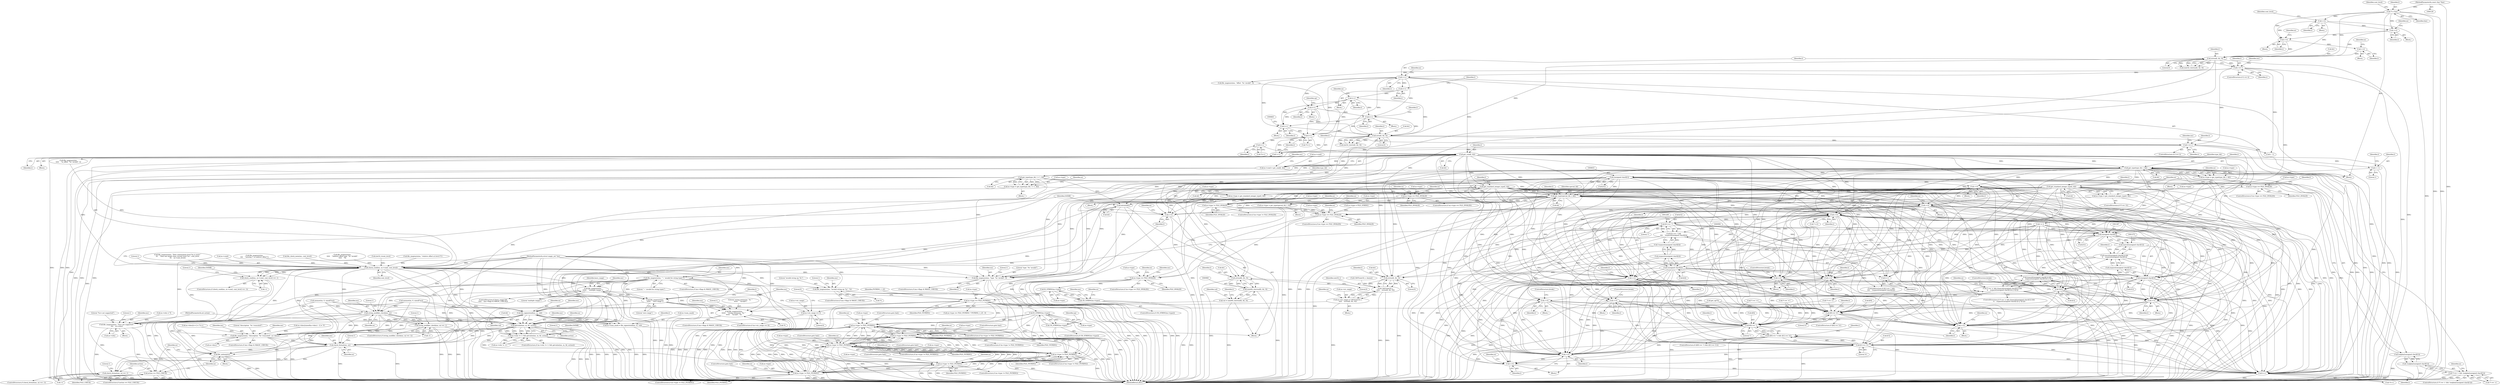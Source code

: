 digraph "0_file_4a284c89d6ef11aca34da65da7d673050a5ea320@pointer" {
"1000703" [label="(Call,l++)"];
"1000485" [label="(Call,l = t)"];
"1000472" [label="(Call,l == t)"];
"1000466" [label="(Call,strtoul(l, &t, 0))"];
"1000400" [label="(Call,++l)"];
"1000159" [label="(Call,++l)"];
"1000143" [label="(Call,*l = line)"];
"1000132" [label="(MethodParameterIn,const char *line)"];
"1000387" [label="(Call,++l)"];
"1000430" [label="(Call,++l)"];
"1000696" [label="(Call,l = t)"];
"1000683" [label="(Call,l == t)"];
"1000677" [label="(Call,strtol(l, &t, 0))"];
"1000609" [label="(Call,l++)"];
"1000511" [label="(Call,l++)"];
"1000627" [label="(Call,l++)"];
"1000657" [label="(Call,l++)"];
"1000644" [label="(Call,l++)"];
"1000714" [label="(Call,l++)"];
"1000731" [label="(Call,get_cond(l, &l))"];
"1000727" [label="(Call,m->cond = get_cond(l, &l))"];
"1000737" [label="(Call,check_cond(ms, m->cond, cont_level))"];
"1000736" [label="(Call,check_cond(ms, m->cond, cont_level) == -1)"];
"1000874" [label="(Call,file_magwarn(ms, \"type `%s' invalid\", l))"];
"1000910" [label="(Call,file_magwarn(ms, \"'~' invalid for string types\"))"];
"1000973" [label="(Call,file_signextend(ms, m, val))"];
"1000969" [label="(Call,m->num_mask = file_signextend(ms, m, val))"];
"1001309" [label="(Call,file_magwarn(ms, \"%c= not supported\",\n\t\t\t\t    m->reln))"];
"1001398" [label="(Call,getvalue(ms, m, &l, action))"];
"1001392" [label="(Call,m->reln != 'x' && getvalue(ms, m, &l, action))"];
"1001495" [label="(Call,file_magwarn(ms, \"description `%s' truncated\", m->desc))"];
"1001510" [label="(Call,check_format(ms, m))"];
"1001509" [label="(Call,check_format(ms, m) == -1)"];
"1001523" [label="(Call,file_mdump(m))"];
"1001519" [label="(Call,action == FILE_CHECK)"];
"1001021" [label="(Call,file_magwarn(ms,\n\t\t\t\t\t\t    \"multiple ranges\"))"];
"1001044" [label="(Call,file_magwarn(ms,\n\t\t\t\t\t\t    \"zero range\"))"];
"1001231" [label="(Call,file_magwarn(ms,\n\t\t\t\t\t\t    \"string extension `%c' \"\n\t\t\t\t\t\t    \"invalid\", *l))"];
"1001257" [label="(Call,string_modifier_check(ms, m))"];
"1001256" [label="(Call,string_modifier_check(ms, m) == -1)"];
"1001273" [label="(Call,file_magwarn(ms, \"invalid string op: %c\", *t))"];
"1000759" [label="(Call,get_type(type_tbl, l + 1, &l))"];
"1000755" [label="(Call,m->type = get_type(type_tbl, l + 1, &l))"];
"1000767" [label="(Call,m->type == FILE_INVALID)"];
"1000782" [label="(Call,m->type != FILE_INVALID)"];
"1000846" [label="(Call,m->type == FILE_INVALID)"];
"1000862" [label="(Call,m->type == FILE_INVALID)"];
"1000894" [label="(Call,IS_STRING(m->type))"];
"1000893" [label="(Call,!IS_STRING(m->type))"];
"1000925" [label="(Call,m->type == FILE_PSTRING)"];
"1000944" [label="(Call,IS_STRING(m->type))"];
"1000943" [label="(Call,!IS_STRING(m->type))"];
"1001111" [label="(Call,m->type != FILE_PSTRING)"];
"1001131" [label="(Call,m->type != FILE_PSTRING)"];
"1001151" [label="(Call,m->type != FILE_PSTRING)"];
"1001171" [label="(Call,m->type != FILE_PSTRING)"];
"1001191" [label="(Call,m->type != FILE_PSTRING)"];
"1001211" [label="(Call,m->type != FILE_PSTRING)"];
"1000777" [label="(Call,get_standard_integer_type(l, &l))"];
"1000773" [label="(Call,m->type = get_standard_integer_type(l, &l))"];
"1000856" [label="(Call,get_type(special_tbl, l, &l))"];
"1000852" [label="(Call,m->type = get_type(special_tbl, l, &l))"];
"1000913" [label="(Call,++l)"];
"1000950" [label="(Call,++l)"];
"1000961" [label="(Call,strtoull(l, &t, 0))"];
"1000959" [label="(Call,(uint64_t)strtoull(l, &t, 0))"];
"1000957" [label="(Call,val = (uint64_t)strtoull(l, &t, 0))"];
"1000996" [label="(Call,++l)"];
"1001033" [label="(Call,strtoul(l, &t, 0))"];
"1001031" [label="(Call,CAST(uint32_t,\n\t\t\t\t\t    strtoul(l, &t, 0)))"];
"1001027" [label="(Call,m->str_range = CAST(uint32_t,\n\t\t\t\t\t    strtoul(l, &t, 0)))"];
"1001039" [label="(Call,m->str_range == 0)"];
"1001241" [label="(Call,l[1] == '/')"];
"1001240" [label="(Call,l[1] == '/' &&\n\t\t\t\t    !isspace((unsigned char)l[2]))"];
"1001253" [label="(Call,l++)"];
"1001294" [label="(Call,++l)"];
"1001318" [label="(Call,++l)"];
"1001409" [label="(Call,l[0] == '\b')"];
"1001415" [label="(Call,++l)"];
"1001459" [label="(Call,l++)"];
"1001425" [label="(Call,l[0] == '\\')"];
"1001424" [label="(Call,(l[0] == '\\') && (l[1] == 'b'))"];
"1001436" [label="(Call,++l)"];
"1001438" [label="(Call,++l)"];
"1001430" [label="(Call,l[1] == 'b')"];
"1001330" [label="(Call,++l)"];
"1001338" [label="(Call,++l)"];
"1001348" [label="(Call,++l)"];
"1001366" [label="(Call,(unsigned char)l[1])"];
"1001365" [label="(Call,isascii((unsigned char)l[1]))"];
"1001364" [label="(Call,isascii((unsigned char)l[1]) && \n\t\t    isspace((unsigned char)l[1]))"];
"1001363" [label="(Call,(isascii((unsigned char)l[1]) && \n\t\t    isspace((unsigned char)l[1])) || !l[1])"];
"1001358" [label="(Call,*l == 'x' && ((isascii((unsigned char)l[1]) && \n\t\t    isspace((unsigned char)l[1])) || !l[1]))"];
"1001372" [label="(Call,(unsigned char)l[1])"];
"1001371" [label="(Call,isspace((unsigned char)l[1]))"];
"1001377" [label="(Call,!l[1])"];
"1001388" [label="(Call,++l)"];
"1001248" [label="(Call,(unsigned char)l[2])"];
"1001247" [label="(Call,isspace((unsigned char)l[2]))"];
"1001246" [label="(Call,!isspace((unsigned char)l[2]))"];
"1000977" [label="(Call,eatsize(&l))"];
"1000761" [label="(Call,l + 1)"];
"1000798" [label="(Call,get_type(type_tbl, l, &l))"];
"1000794" [label="(Call,m->type = get_type(type_tbl, l, &l))"];
"1000804" [label="(Call,m->type == FILE_INVALID)"];
"1000819" [label="(Call,get_standard_integer_type(l, &l))"];
"1000815" [label="(Call,m->type = get_standard_integer_type(l, &l))"];
"1000832" [label="(Call,(unsigned char)l[1])"];
"1000831" [label="(Call,isalpha((unsigned char)l[1]))"];
"1000830" [label="(Call,!isalpha((unsigned char)l[1]))"];
"1000825" [label="(Call,*l == 's' && !isalpha((unsigned char)l[1]))"];
"1000843" [label="(Call,++l)"];
"1000799" [label="(Identifier,type_tbl)"];
"1001258" [label="(Identifier,ms)"];
"1000858" [label="(Identifier,l)"];
"1001460" [label="(Identifier,l)"];
"1001378" [label="(Call,l[1])"];
"1001520" [label="(Identifier,action)"];
"1001524" [label="(Identifier,m)"];
"1001434" [label="(Literal,'b')"];
"1000943" [label="(Call,!IS_STRING(m->type))"];
"1000837" [label="(Block,)"];
"1000975" [label="(Identifier,m)"];
"1001335" [label="(Identifier,l)"];
"1000911" [label="(Identifier,ms)"];
"1000678" [label="(Identifier,l)"];
"1001496" [label="(Identifier,ms)"];
"1001192" [label="(Call,m->type)"];
"1001257" [label="(Call,string_modifier_check(ms, m))"];
"1000485" [label="(Call,l = t)"];
"1000786" [label="(Identifier,FILE_INVALID)"];
"1000677" [label="(Call,strtol(l, &t, 0))"];
"1000723" [label="(Call,file_magwarn(ms,\n\t\t\t\t    \"missing ')' in indirect offset\"))"];
"1001320" [label="(ControlStructure,break;)"];
"1001281" [label="(Identifier,EATAB)"];
"1000936" [label="(Call,get_op(*l))"];
"1000657" [label="(Call,l++)"];
"1000843" [label="(Call,++l)"];
"1000883" [label="(Identifier,m)"];
"1000912" [label="(Literal,\"'~' invalid for string types\")"];
"1000388" [label="(Identifier,l)"];
"1001195" [label="(Identifier,FILE_PSTRING)"];
"1001037" [label="(Literal,0)"];
"1001261" [label="(Literal,1)"];
"1000925" [label="(Call,m->type == FILE_PSTRING)"];
"1000781" [label="(ControlStructure,if (m->type != FILE_INVALID))"];
"1000658" [label="(Identifier,l)"];
"1001119" [label="(Identifier,m)"];
"1000851" [label="(Block,)"];
"1001410" [label="(Call,l[0])"];
"1000794" [label="(Call,m->type = get_type(type_tbl, l, &l))"];
"1001458" [label="(Call,*l++)"];
"1000681" [label="(Literal,0)"];
"1000768" [label="(Call,m->type)"];
"1001459" [label="(Call,l++)"];
"1000515" [label="(Identifier,l)"];
"1001267" [label="(ControlStructure,if (ms->flags & MAGIC_CHECK))"];
"1000847" [label="(Call,m->type)"];
"1001027" [label="(Call,m->str_range = CAST(uint32_t,\n\t\t\t\t\t    strtoul(l, &t, 0)))"];
"1001512" [label="(Identifier,m)"];
"1001521" [label="(Identifier,FILE_CHECK)"];
"1001275" [label="(Literal,\"invalid string op: %c\")"];
"1000173" [label="(Call,file_check_mem(ms, cont_level))"];
"1001409" [label="(Call,l[0] == '\b')"];
"1000754" [label="(Block,)"];
"1000486" [label="(Identifier,l)"];
"1001489" [label="(ControlStructure,if (ms->flags & MAGIC_CHECK))"];
"1001447" [label="(Identifier,i)"];
"1000963" [label="(Call,&t)"];
"1001317" [label="(Literal,1)"];
"1001333" [label="(Call,*l == '=')"];
"1001254" [label="(Identifier,l)"];
"1000737" [label="(Call,check_cond(ms, m->cond, cont_level))"];
"1001130" [label="(ControlStructure,if (m->type != FILE_PSTRING))"];
"1000353" [label="(Call,memset(m, 0, sizeof(*m)))"];
"1000774" [label="(Call,m->type)"];
"1001442" [label="(Identifier,m)"];
"1000512" [label="(Identifier,l)"];
"1001196" [label="(ControlStructure,goto bad;)"];
"1001371" [label="(Call,isspace((unsigned char)l[1]))"];
"1000468" [label="(Call,&t)"];
"1001497" [label="(Literal,\"description `%s' truncated\")"];
"1000944" [label="(Call,IS_STRING(m->type))"];
"1001413" [label="(Literal,'\b')"];
"1001242" [label="(Call,l[1])"];
"1000805" [label="(Call,m->type)"];
"1000852" [label="(Call,m->type = get_type(special_tbl, l, &l))"];
"1001513" [label="(Call,-1)"];
"1000772" [label="(Block,)"];
"1001357" [label="(ControlStructure,if (*l == 'x' && ((isascii((unsigned char)l[1]) && \n\t\t    isspace((unsigned char)l[1])) || !l[1])))"];
"1001437" [label="(Identifier,l)"];
"1000848" [label="(Identifier,m)"];
"1000765" [label="(Identifier,l)"];
"1000733" [label="(Call,&l)"];
"1000862" [label="(Call,m->type == FILE_INVALID)"];
"1000821" [label="(Call,&l)"];
"1001297" [label="(Call,*l == '=')"];
"1000603" [label="(Call,file_magwarn(ms,\n\t\t\t\t\t    \"indirect offset type `%c' invalid\",\n\t\t\t\t\t    *l))"];
"1000859" [label="(Call,&l)"];
"1001319" [label="(Identifier,l)"];
"1001039" [label="(Call,m->str_range == 0)"];
"1000764" [label="(Call,&l)"];
"1000945" [label="(Call,m->type)"];
"1000871" [label="(Identifier,ms)"];
"1001044" [label="(Call,file_magwarn(ms,\n\t\t\t\t\t\t    \"zero range\"))"];
"1000789" [label="(Identifier,m)"];
"1001028" [label="(Call,m->str_range)"];
"1000874" [label="(Call,file_magwarn(ms, \"type `%s' invalid\", l))"];
"1000767" [label="(Call,m->type == FILE_INVALID)"];
"1000910" [label="(Call,file_magwarn(ms, \"'~' invalid for string types\"))"];
"1000230" [label="(Call,(int32_t)cont_level)"];
"1000143" [label="(Call,*l = line)"];
"1001239" [label="(ControlStructure,if (l[1] == '/' &&\n\t\t\t\t    !isspace((unsigned char)l[2])))"];
"1000798" [label="(Call,get_type(type_tbl, l, &l))"];
"1000399" [label="(Block,)"];
"1000806" [label="(Identifier,m)"];
"1001364" [label="(Call,isascii((unsigned char)l[1]) && \n\t\t    isspace((unsigned char)l[1]))"];
"1001359" [label="(Call,*l == 'x')"];
"1000763" [label="(Literal,1)"];
"1000429" [label="(Block,)"];
"1000844" [label="(Identifier,l)"];
"1001408" [label="(ControlStructure,if (l[0] == '\b'))"];
"1001416" [label="(Identifier,l)"];
"1000679" [label="(Call,&t)"];
"1000830" [label="(Call,!isalpha((unsigned char)l[1]))"];
"1000457" [label="(Call,file_magwarn(ms, \"relative offset at level 0\"))"];
"1000773" [label="(Call,m->type = get_standard_integer_type(l, &l))"];
"1000704" [label="(Identifier,l)"];
"1000487" [label="(Identifier,t)"];
"1001312" [label="(Call,m->reln)"];
"1001294" [label="(Call,++l)"];
"1000744" [label="(Literal,1)"];
"1001033" [label="(Call,strtoul(l, &t, 0))"];
"1001349" [label="(Identifier,l)"];
"1001264" [label="(Literal,1)"];
"1000670" [label="(Block,)"];
"1000976" [label="(Identifier,val)"];
"1000756" [label="(Call,m->type)"];
"1001035" [label="(Call,&t)"];
"1000891" [label="(Block,)"];
"1000895" [label="(Call,m->type)"];
"1000970" [label="(Call,m->num_mask)"];
"1000404" [label="(Identifier,m)"];
"1000645" [label="(Identifier,l)"];
"1001310" [label="(Identifier,ms)"];
"1001435" [label="(Block,)"];
"1000378" [label="(Call,CAST(uint32_t, lineno))"];
"1000755" [label="(Call,m->type = get_type(type_tbl, l + 1, &l))"];
"1000931" [label="(Literal,0)"];
"1000777" [label="(Call,get_standard_integer_type(l, &l))"];
"1001049" [label="(Call,t - 1)"];
"1000697" [label="(Identifier,l)"];
"1000820" [label="(Identifier,l)"];
"1001045" [label="(Identifier,ms)"];
"1000761" [label="(Call,l + 1)"];
"1001415" [label="(Call,++l)"];
"1001115" [label="(Identifier,FILE_PSTRING)"];
"1001439" [label="(Identifier,l)"];
"1000732" [label="(Identifier,l)"];
"1001288" [label="(Call,m->reln = *l)"];
"1001393" [label="(Call,m->reln != 'x')"];
"1001299" [label="(Identifier,l)"];
"1000713" [label="(Call,*l++)"];
"1001191" [label="(Call,m->type != FILE_PSTRING)"];
"1001363" [label="(Call,(isascii((unsigned char)l[1]) && \n\t\t    isspace((unsigned char)l[1])) || !l[1])"];
"1000748" [label="(Identifier,EATAB)"];
"1000813" [label="(Identifier,l)"];
"1001216" [label="(ControlStructure,goto bad;)"];
"1000973" [label="(Call,file_signextend(ms, m, val))"];
"1001038" [label="(ControlStructure,if (m->str_range == 0))"];
"1001233" [label="(Literal,\"string extension `%c' \"\n\t\t\t\t\t\t    \"invalid\")"];
"1001510" [label="(Call,check_format(ms, m))"];
"1000689" [label="(Identifier,ms)"];
"1000875" [label="(Identifier,ms)"];
"1001528" [label="(Identifier,m)"];
"1000808" [label="(Identifier,FILE_INVALID)"];
"1000703" [label="(Call,l++)"];
"1001034" [label="(Identifier,l)"];
"1000868" [label="(ControlStructure,if (ms->flags & MAGIC_CHECK))"];
"1001256" [label="(Call,string_modifier_check(ms, m) == -1)"];
"1000715" [label="(Identifier,l)"];
"1000727" [label="(Call,m->cond = get_cond(l, &l))"];
"1001379" [label="(Identifier,l)"];
"1001199" [label="(Identifier,m)"];
"1000942" [label="(ControlStructure,if (!IS_STRING(m->type)))"];
"1001175" [label="(Identifier,FILE_PSTRING)"];
"1000649" [label="(Identifier,l)"];
"1000305" [label="(Call,memset(m, 0, sizeof(*m)))"];
"1001135" [label="(Identifier,FILE_PSTRING)"];
"1001041" [label="(Identifier,m)"];
"1000684" [label="(Identifier,l)"];
"1000834" [label="(Call,l[1])"];
"1000826" [label="(Call,*l == 's')"];
"1000962" [label="(Identifier,l)"];
"1000978" [label="(Call,&l)"];
"1000473" [label="(Identifier,l)"];
"1001427" [label="(Identifier,l)"];
"1001139" [label="(Identifier,m)"];
"1000816" [label="(Call,m->type)"];
"1001403" [label="(Identifier,action)"];
"1001273" [label="(Call,file_magwarn(ms, \"invalid string op: %c\", *t))"];
"1000815" [label="(Call,m->type = get_standard_integer_type(l, &l))"];
"1000162" [label="(Identifier,cont_level)"];
"1001398" [label="(Call,getvalue(ms, m, &l, action))"];
"1001156" [label="(ControlStructure,goto bad;)"];
"1000735" [label="(ControlStructure,if (check_cond(ms, m->cond, cont_level) == -1))"];
"1000832" [label="(Call,(unsigned char)l[1])"];
"1000638" [label="(Block,)"];
"1000242" [label="(Call,file_magwarn(ms, \"New continuation level %u is more \"\n\t\t\t    \"than one larger than current level %u\", cont_level,\n\t\t\t    m->cont_level))"];
"1001390" [label="(ControlStructure,break;)"];
"1001399" [label="(Identifier,ms)"];
"1000853" [label="(Call,m->type)"];
"1000854" [label="(Identifier,m)"];
"1001504" [label="(Identifier,ms)"];
"1000628" [label="(Identifier,l)"];
"1001330" [label="(Call,++l)"];
"1000929" [label="(Identifier,FILE_PSTRING)"];
"1001301" [label="(Block,)"];
"1000782" [label="(Call,m->type != FILE_INVALID)"];
"1001046" [label="(Literal,\"zero range\")"];
"1000846" [label="(Call,m->type == FILE_INVALID)"];
"1000651" [label="(Block,)"];
"1001377" [label="(Call,!l[1])"];
"1001112" [label="(Call,m->type)"];
"1001477" [label="(Call,m->desc[sizeof(m->desc) - 1] = '\0')"];
"1000863" [label="(Call,m->type)"];
"1001132" [label="(Call,m->type)"];
"1000845" [label="(ControlStructure,if (m->type == FILE_INVALID))"];
"1000800" [label="(Identifier,l)"];
"1000838" [label="(Call,m->type = FILE_STRING)"];
"1001159" [label="(Identifier,m)"];
"1000511" [label="(Call,l++)"];
"1000810" [label="(ControlStructure,if (*l == 'd'))"];
"1001425" [label="(Call,l[0] == '\\')"];
"1001280" [label="(Literal,1)"];
"1001348" [label="(Call,++l)"];
"1000996" [label="(Call,++l)"];
"1000779" [label="(Call,&l)"];
"1001374" [label="(Call,l[1])"];
"1000954" [label="(Identifier,m)"];
"1000857" [label="(Identifier,special_tbl)"];
"1001400" [label="(Identifier,m)"];
"1001259" [label="(Identifier,m)"];
"1000481" [label="(Call,file_magwarn(ms, \"offset `%s' invalid\", l))"];
"1001232" [label="(Identifier,ms)"];
"1000965" [label="(Literal,0)"];
"1000466" [label="(Call,strtoul(l, &t, 0))"];
"1000160" [label="(Identifier,l)"];
"1000609" [label="(Call,l++)"];
"1001423" [label="(ControlStructure,if ((l[0] == '\\') && (l[1] == 'b')))"];
"1000739" [label="(Call,m->cond)"];
"1000738" [label="(Identifier,ms)"];
"1000134" [label="(MethodParameterIn,int action)"];
"1001518" [label="(ControlStructure,if (action == FILE_CHECK))"];
"1001248" [label="(Call,(unsigned char)l[2])"];
"1001190" [label="(ControlStructure,if (m->type != FILE_PSTRING))"];
"1000743" [label="(Call,-1)"];
"1001426" [label="(Call,l[0])"];
"1001023" [label="(Literal,\"multiple ranges\")"];
"1001022" [label="(Identifier,ms)"];
"1001350" [label="(ControlStructure,break;)"];
"1000766" [label="(ControlStructure,if (m->type == FILE_INVALID))"];
"1000491" [label="(Identifier,m)"];
"1000957" [label="(Call,val = (uint64_t)strtoull(l, &t, 0))"];
"1000731" [label="(Call,get_cond(l, &l))"];
"1000760" [label="(Identifier,type_tbl)"];
"1001238" [label="(Literal,1)"];
"1000864" [label="(Identifier,m)"];
"1000696" [label="(Call,l = t)"];
"1000387" [label="(Call,++l)"];
"1001215" [label="(Identifier,FILE_PSTRING)"];
"1001255" [label="(ControlStructure,if (string_modifier_check(ms, m) == -1))"];
"1001031" [label="(Call,CAST(uint32_t,\n\t\t\t\t\t    strtoul(l, &t, 0)))"];
"1000969" [label="(Call,m->num_mask = file_signextend(ms, m, val))"];
"1001040" [label="(Call,m->str_range)"];
"1000471" [label="(ControlStructure,if (l == t))"];
"1000961" [label="(Call,strtoull(l, &t, 0))"];
"1000880" [label="(Literal,1)"];
"1001508" [label="(ControlStructure,if (check_format(ms, m) == -1))"];
"1001246" [label="(Call,!isspace((unsigned char)l[2]))"];
"1000995" [label="(Call,*++l)"];
"1001274" [label="(Identifier,ms)"];
"1000861" [label="(ControlStructure,if (m->type == FILE_INVALID))"];
"1001368" [label="(Call,l[1])"];
"1001171" [label="(Call,m->type != FILE_PSTRING)"];
"1001358" [label="(Call,*l == 'x' && ((isascii((unsigned char)l[1]) && \n\t\t    isspace((unsigned char)l[1])) || !l[1]))"];
"1000682" [label="(ControlStructure,if (l == t))"];
"1000158" [label="(Block,)"];
"1001430" [label="(Call,l[1] == 'b')"];
"1001451" [label="(Call,m->desc[i++] = *l++)"];
"1001438" [label="(Call,++l)"];
"1000683" [label="(Call,l == t)"];
"1000702" [label="(Call,*l++)"];
"1000876" [label="(Literal,\"type `%s' invalid\")"];
"1000692" [label="(Call,file_magwarn(ms,\n\t\t\t\t\t    \"in_offset `%s' invalid\", l))"];
"1001111" [label="(Call,m->type != FILE_PSTRING)"];
"1000974" [label="(Identifier,ms)"];
"1001338" [label="(Call,++l)"];
"1000951" [label="(Identifier,l)"];
"1000804" [label="(Call,m->type == FILE_INVALID)"];
"1001150" [label="(ControlStructure,if (m->type != FILE_PSTRING))"];
"1000930" [label="(Identifier,PSTRING_1_LE)"];
"1000470" [label="(Literal,0)"];
"1001337" [label="(Block,)"];
"1000430" [label="(Call,++l)"];
"1001260" [label="(Call,-1)"];
"1001414" [label="(Block,)"];
"1000644" [label="(Call,l++)"];
"1001047" [label="(Call,l = t - 1)"];
"1001155" [label="(Identifier,FILE_PSTRING)"];
"1000914" [label="(Identifier,l)"];
"1001021" [label="(Call,file_magwarn(ms,\n\t\t\t\t\t\t    \"multiple ranges\"))"];
"1000762" [label="(Identifier,l)"];
"1000386" [label="(Block,)"];
"1000866" [label="(Identifier,FILE_INVALID)"];
"1001511" [label="(Identifier,ms)"];
"1000478" [label="(Identifier,ms)"];
"1001308" [label="(Block,)"];
"1001219" [label="(Identifier,m)"];
"1000510" [label="(Block,)"];
"1001025" [label="(Identifier,have_range)"];
"1001429" [label="(Literal,'\\')"];
"1000769" [label="(Identifier,m)"];
"1001419" [label="(Identifier,m)"];
"1000819" [label="(Call,get_standard_integer_type(l, &l))"];
"1000771" [label="(Identifier,FILE_INVALID)"];
"1000775" [label="(Identifier,m)"];
"1000632" [label="(Identifier,op)"];
"1000900" [label="(Identifier,m)"];
"1001151" [label="(Call,m->type != FILE_PSTRING)"];
"1000621" [label="(Block,)"];
"1000892" [label="(ControlStructure,if (!IS_STRING(m->type)))"];
"1000783" [label="(Call,m->type)"];
"1001152" [label="(Call,m->type)"];
"1001522" [label="(Block,)"];
"1001309" [label="(Call,file_magwarn(ms, \"%c= not supported\",\n\t\t\t\t    m->reln))"];
"1001436" [label="(Call,++l)"];
"1001234" [label="(Call,*l)"];
"1001285" [label="(Block,)"];
"1001519" [label="(Call,action == FILE_CHECK)"];
"1001498" [label="(Call,m->desc)"];
"1000904" [label="(ControlStructure,if (ms->flags & MAGIC_CHECK))"];
"1000913" [label="(Call,++l)"];
"1001392" [label="(Call,m->reln != 'x' && getvalue(ms, m, &l, action))"];
"1001212" [label="(Call,m->type)"];
"1000856" [label="(Call,get_type(special_tbl, l, &l))"];
"1001331" [label="(Identifier,l)"];
"1001523" [label="(Call,file_mdump(m))"];
"1001179" [label="(Identifier,m)"];
"1000132" [label="(MethodParameterIn,const char *line)"];
"1000431" [label="(Identifier,l)"];
"1001241" [label="(Call,l[1] == '/')"];
"1000979" [label="(Identifier,l)"];
"1001231" [label="(Call,file_magwarn(ms,\n\t\t\t\t\t\t    \"string extension `%c' \"\n\t\t\t\t\t\t    \"invalid\", *l))"];
"1000627" [label="(Call,l++)"];
"1000907" [label="(Identifier,ms)"];
"1001340" [label="(ControlStructure,break;)"];
"1000840" [label="(Identifier,m)"];
"1000948" [label="(Block,)"];
"1000893" [label="(Call,!IS_STRING(m->type))"];
"1000966" [label="(Call,l = t)"];
"1001136" [label="(ControlStructure,goto bad;)"];
"1000151" [label="(Identifier,cont_level)"];
"1001253" [label="(Call,l++)"];
"1000675" [label="(Call,(int32_t)strtol(l, &t, 0))"];
"1000742" [label="(Identifier,cont_level)"];
"1000803" [label="(ControlStructure,if (m->type == FILE_INVALID))"];
"1000793" [label="(Block,)"];
"1001247" [label="(Call,isspace((unsigned char)l[2]))"];
"1001534" [label="(MethodReturn,RET)"];
"1000801" [label="(Call,&l)"];
"1000877" [label="(Identifier,l)"];
"1000784" [label="(Identifier,m)"];
"1001384" [label="(Identifier,m)"];
"1001389" [label="(Identifier,l)"];
"1000983" [label="(Identifier,op)"];
"1001381" [label="(Block,)"];
"1001276" [label="(Call,*t)"];
"1001391" [label="(ControlStructure,if (m->reln != 'x' && getvalue(ms, m, &l, action)))"];
"1001495" [label="(Call,file_magwarn(ms, \"description `%s' truncated\", m->desc))"];
"1001176" [label="(ControlStructure,goto bad;)"];
"1001225" [label="(ControlStructure,if (ms->flags & MAGIC_CHECK))"];
"1001424" [label="(Call,(l[0] == '\\') && (l[1] == 'b'))"];
"1000467" [label="(Identifier,l)"];
"1001032" [label="(Identifier,uint32_t)"];
"1001295" [label="(Identifier,l)"];
"1001210" [label="(ControlStructure,if (m->type != FILE_PSTRING))"];
"1000401" [label="(Identifier,l)"];
"1001401" [label="(Call,&l)"];
"1000728" [label="(Call,m->cond)"];
"1001432" [label="(Identifier,l)"];
"1001131" [label="(Call,m->type != FILE_PSTRING)"];
"1000778" [label="(Identifier,l)"];
"1001116" [label="(ControlStructure,goto bad;)"];
"1000472" [label="(Call,l == t)"];
"1000850" [label="(Identifier,FILE_INVALID)"];
"1000714" [label="(Call,l++)"];
"1000894" [label="(Call,IS_STRING(m->type))"];
"1001366" [label="(Call,(unsigned char)l[1])"];
"1000464" [label="(Call,(uint32_t)strtoul(l, &t, 0))"];
"1001240" [label="(Call,l[1] == '/' &&\n\t\t\t\t    !isspace((unsigned char)l[2]))"];
"1001318" [label="(Call,++l)"];
"1000130" [label="(MethodParameterIn,struct magic_set *ms)"];
"1000698" [label="(Identifier,t)"];
"1000795" [label="(Call,m->type)"];
"1001211" [label="(Call,m->type != FILE_PSTRING)"];
"1000967" [label="(Identifier,l)"];
"1000159" [label="(Call,++l)"];
"1000759" [label="(Call,get_type(type_tbl, l + 1, &l))"];
"1000824" [label="(ControlStructure,if (*l == 's' && !isalpha((unsigned char)l[1])))"];
"1001431" [label="(Call,l[1])"];
"1001170" [label="(ControlStructure,if (m->type != FILE_PSTRING))"];
"1000434" [label="(Identifier,m)"];
"1001048" [label="(Identifier,l)"];
"1001245" [label="(Literal,'/')"];
"1000144" [label="(Identifier,l)"];
"1000736" [label="(Call,check_cond(ms, m->cond, cont_level) == -1)"];
"1000474" [label="(Identifier,t)"];
"1001110" [label="(ControlStructure,if (m->type != FILE_PSTRING))"];
"1000977" [label="(Call,eatsize(&l))"];
"1000610" [label="(Identifier,l)"];
"1001388" [label="(Call,++l)"];
"1001365" [label="(Call,isascii((unsigned char)l[1]))"];
"1000145" [label="(Identifier,line)"];
"1001407" [label="(Identifier,EATAB)"];
"1001043" [label="(Literal,0)"];
"1000685" [label="(Identifier,t)"];
"1001172" [label="(Call,m->type)"];
"1000924" [label="(Call,m->type == FILE_PSTRING ? PSTRING_1_LE : 0)"];
"1000926" [label="(Call,m->type)"];
"1001339" [label="(Identifier,l)"];
"1000959" [label="(Call,(uint64_t)strtoull(l, &t, 0))"];
"1001013" [label="(ControlStructure,if (have_range &&\n\t\t\t\t\t    (ms->flags & MAGIC_CHECK)))"];
"1001514" [label="(Literal,1)"];
"1000400" [label="(Call,++l)"];
"1000613" [label="(Identifier,m)"];
"1001406" [label="(Literal,1)"];
"1001311" [label="(Literal,\"%c= not supported\")"];
"1001517" [label="(Literal,1)"];
"1000917" [label="(Identifier,m)"];
"1000747" [label="(Literal,1)"];
"1000831" [label="(Call,isalpha((unsigned char)l[1]))"];
"1000135" [label="(Block,)"];
"1000391" [label="(Identifier,m)"];
"1001509" [label="(Call,check_format(ms, m) == -1)"];
"1000997" [label="(Identifier,l)"];
"1001002" [label="(Block,)"];
"1001372" [label="(Call,(unsigned char)l[1])"];
"1000958" [label="(Identifier,val)"];
"1000950" [label="(Call,++l)"];
"1000825" [label="(Call,*l == 's' && !isalpha((unsigned char)l[1]))"];
"1001250" [label="(Call,l[2])"];
"1000703" -> "1000702"  [label="AST: "];
"1000703" -> "1000704"  [label="CFG: "];
"1000704" -> "1000703"  [label="AST: "];
"1000702" -> "1000703"  [label="CFG: "];
"1000485" -> "1000703"  [label="DDG: "];
"1000696" -> "1000703"  [label="DDG: "];
"1000609" -> "1000703"  [label="DDG: "];
"1000627" -> "1000703"  [label="DDG: "];
"1000657" -> "1000703"  [label="DDG: "];
"1000644" -> "1000703"  [label="DDG: "];
"1000703" -> "1000714"  [label="DDG: "];
"1000703" -> "1000731"  [label="DDG: "];
"1000485" -> "1000135"  [label="AST: "];
"1000485" -> "1000487"  [label="CFG: "];
"1000486" -> "1000485"  [label="AST: "];
"1000487" -> "1000485"  [label="AST: "];
"1000491" -> "1000485"  [label="CFG: "];
"1000485" -> "1001534"  [label="DDG: "];
"1000472" -> "1000485"  [label="DDG: "];
"1000485" -> "1000511"  [label="DDG: "];
"1000485" -> "1000627"  [label="DDG: "];
"1000485" -> "1000644"  [label="DDG: "];
"1000485" -> "1000657"  [label="DDG: "];
"1000485" -> "1000677"  [label="DDG: "];
"1000485" -> "1000731"  [label="DDG: "];
"1000472" -> "1000471"  [label="AST: "];
"1000472" -> "1000474"  [label="CFG: "];
"1000473" -> "1000472"  [label="AST: "];
"1000474" -> "1000472"  [label="AST: "];
"1000478" -> "1000472"  [label="CFG: "];
"1000486" -> "1000472"  [label="CFG: "];
"1000472" -> "1001534"  [label="DDG: "];
"1000466" -> "1000472"  [label="DDG: "];
"1000472" -> "1000481"  [label="DDG: "];
"1000472" -> "1000683"  [label="DDG: "];
"1000472" -> "1000966"  [label="DDG: "];
"1000472" -> "1001049"  [label="DDG: "];
"1000466" -> "1000464"  [label="AST: "];
"1000466" -> "1000470"  [label="CFG: "];
"1000467" -> "1000466"  [label="AST: "];
"1000468" -> "1000466"  [label="AST: "];
"1000470" -> "1000466"  [label="AST: "];
"1000464" -> "1000466"  [label="CFG: "];
"1000466" -> "1001534"  [label="DDG: "];
"1000466" -> "1000464"  [label="DDG: "];
"1000466" -> "1000464"  [label="DDG: "];
"1000466" -> "1000464"  [label="DDG: "];
"1000400" -> "1000466"  [label="DDG: "];
"1000159" -> "1000466"  [label="DDG: "];
"1000143" -> "1000466"  [label="DDG: "];
"1000387" -> "1000466"  [label="DDG: "];
"1000430" -> "1000466"  [label="DDG: "];
"1000466" -> "1000677"  [label="DDG: "];
"1000466" -> "1000961"  [label="DDG: "];
"1000466" -> "1001033"  [label="DDG: "];
"1000400" -> "1000399"  [label="AST: "];
"1000400" -> "1000401"  [label="CFG: "];
"1000401" -> "1000400"  [label="AST: "];
"1000404" -> "1000400"  [label="CFG: "];
"1000159" -> "1000400"  [label="DDG: "];
"1000143" -> "1000400"  [label="DDG: "];
"1000387" -> "1000400"  [label="DDG: "];
"1000400" -> "1000430"  [label="DDG: "];
"1000159" -> "1000158"  [label="AST: "];
"1000159" -> "1000160"  [label="CFG: "];
"1000160" -> "1000159"  [label="AST: "];
"1000162" -> "1000159"  [label="CFG: "];
"1000159" -> "1001534"  [label="DDG: "];
"1000143" -> "1000159"  [label="DDG: "];
"1000159" -> "1000387"  [label="DDG: "];
"1000143" -> "1000135"  [label="AST: "];
"1000143" -> "1000145"  [label="CFG: "];
"1000144" -> "1000143"  [label="AST: "];
"1000145" -> "1000143"  [label="AST: "];
"1000151" -> "1000143"  [label="CFG: "];
"1000143" -> "1001534"  [label="DDG: "];
"1000143" -> "1001534"  [label="DDG: "];
"1000132" -> "1000143"  [label="DDG: "];
"1000143" -> "1000387"  [label="DDG: "];
"1000132" -> "1000129"  [label="AST: "];
"1000132" -> "1001534"  [label="DDG: "];
"1000387" -> "1000386"  [label="AST: "];
"1000387" -> "1000388"  [label="CFG: "];
"1000388" -> "1000387"  [label="AST: "];
"1000391" -> "1000387"  [label="CFG: "];
"1000430" -> "1000429"  [label="AST: "];
"1000430" -> "1000431"  [label="CFG: "];
"1000431" -> "1000430"  [label="AST: "];
"1000434" -> "1000430"  [label="CFG: "];
"1000696" -> "1000670"  [label="AST: "];
"1000696" -> "1000698"  [label="CFG: "];
"1000697" -> "1000696"  [label="AST: "];
"1000698" -> "1000696"  [label="AST: "];
"1000704" -> "1000696"  [label="CFG: "];
"1000696" -> "1001534"  [label="DDG: "];
"1000683" -> "1000696"  [label="DDG: "];
"1000683" -> "1000682"  [label="AST: "];
"1000683" -> "1000685"  [label="CFG: "];
"1000684" -> "1000683"  [label="AST: "];
"1000685" -> "1000683"  [label="AST: "];
"1000689" -> "1000683"  [label="CFG: "];
"1000697" -> "1000683"  [label="CFG: "];
"1000683" -> "1001534"  [label="DDG: "];
"1000677" -> "1000683"  [label="DDG: "];
"1000683" -> "1000692"  [label="DDG: "];
"1000683" -> "1000966"  [label="DDG: "];
"1000683" -> "1001049"  [label="DDG: "];
"1000677" -> "1000675"  [label="AST: "];
"1000677" -> "1000681"  [label="CFG: "];
"1000678" -> "1000677"  [label="AST: "];
"1000679" -> "1000677"  [label="AST: "];
"1000681" -> "1000677"  [label="AST: "];
"1000675" -> "1000677"  [label="CFG: "];
"1000677" -> "1001534"  [label="DDG: "];
"1000677" -> "1000675"  [label="DDG: "];
"1000677" -> "1000675"  [label="DDG: "];
"1000677" -> "1000675"  [label="DDG: "];
"1000609" -> "1000677"  [label="DDG: "];
"1000627" -> "1000677"  [label="DDG: "];
"1000657" -> "1000677"  [label="DDG: "];
"1000644" -> "1000677"  [label="DDG: "];
"1000677" -> "1000961"  [label="DDG: "];
"1000677" -> "1001033"  [label="DDG: "];
"1000609" -> "1000510"  [label="AST: "];
"1000609" -> "1000610"  [label="CFG: "];
"1000610" -> "1000609"  [label="AST: "];
"1000613" -> "1000609"  [label="CFG: "];
"1000511" -> "1000609"  [label="DDG: "];
"1000609" -> "1000627"  [label="DDG: "];
"1000609" -> "1000644"  [label="DDG: "];
"1000609" -> "1000657"  [label="DDG: "];
"1000511" -> "1000510"  [label="AST: "];
"1000511" -> "1000512"  [label="CFG: "];
"1000512" -> "1000511"  [label="AST: "];
"1000515" -> "1000511"  [label="CFG: "];
"1000627" -> "1000621"  [label="AST: "];
"1000627" -> "1000628"  [label="CFG: "];
"1000628" -> "1000627"  [label="AST: "];
"1000632" -> "1000627"  [label="CFG: "];
"1000627" -> "1000644"  [label="DDG: "];
"1000627" -> "1000657"  [label="DDG: "];
"1000657" -> "1000651"  [label="AST: "];
"1000657" -> "1000658"  [label="CFG: "];
"1000658" -> "1000657"  [label="AST: "];
"1000663" -> "1000657"  [label="CFG: "];
"1000644" -> "1000657"  [label="DDG: "];
"1000644" -> "1000638"  [label="AST: "];
"1000644" -> "1000645"  [label="CFG: "];
"1000645" -> "1000644"  [label="AST: "];
"1000649" -> "1000644"  [label="CFG: "];
"1000714" -> "1000713"  [label="AST: "];
"1000714" -> "1000715"  [label="CFG: "];
"1000715" -> "1000714"  [label="AST: "];
"1000713" -> "1000714"  [label="CFG: "];
"1000714" -> "1000731"  [label="DDG: "];
"1000731" -> "1000727"  [label="AST: "];
"1000731" -> "1000733"  [label="CFG: "];
"1000732" -> "1000731"  [label="AST: "];
"1000733" -> "1000731"  [label="AST: "];
"1000727" -> "1000731"  [label="CFG: "];
"1000731" -> "1001534"  [label="DDG: "];
"1000731" -> "1001534"  [label="DDG: "];
"1000731" -> "1000727"  [label="DDG: "];
"1000731" -> "1000727"  [label="DDG: "];
"1000731" -> "1000759"  [label="DDG: "];
"1000731" -> "1000759"  [label="DDG: "];
"1000731" -> "1000761"  [label="DDG: "];
"1000731" -> "1000777"  [label="DDG: "];
"1000731" -> "1000798"  [label="DDG: "];
"1000731" -> "1000798"  [label="DDG: "];
"1000731" -> "1000856"  [label="DDG: "];
"1000731" -> "1000874"  [label="DDG: "];
"1000731" -> "1000913"  [label="DDG: "];
"1000731" -> "1000950"  [label="DDG: "];
"1000731" -> "1000996"  [label="DDG: "];
"1000731" -> "1001294"  [label="DDG: "];
"1000731" -> "1001330"  [label="DDG: "];
"1000731" -> "1001348"  [label="DDG: "];
"1000731" -> "1001366"  [label="DDG: "];
"1000731" -> "1001372"  [label="DDG: "];
"1000731" -> "1001377"  [label="DDG: "];
"1000731" -> "1001388"  [label="DDG: "];
"1000731" -> "1001409"  [label="DDG: "];
"1000731" -> "1001415"  [label="DDG: "];
"1000731" -> "1001425"  [label="DDG: "];
"1000731" -> "1001430"  [label="DDG: "];
"1000731" -> "1001436"  [label="DDG: "];
"1000731" -> "1001459"  [label="DDG: "];
"1000727" -> "1000135"  [label="AST: "];
"1000728" -> "1000727"  [label="AST: "];
"1000738" -> "1000727"  [label="CFG: "];
"1000727" -> "1001534"  [label="DDG: "];
"1000727" -> "1000737"  [label="DDG: "];
"1000737" -> "1000736"  [label="AST: "];
"1000737" -> "1000742"  [label="CFG: "];
"1000738" -> "1000737"  [label="AST: "];
"1000739" -> "1000737"  [label="AST: "];
"1000742" -> "1000737"  [label="AST: "];
"1000744" -> "1000737"  [label="CFG: "];
"1000737" -> "1001534"  [label="DDG: "];
"1000737" -> "1001534"  [label="DDG: "];
"1000737" -> "1001534"  [label="DDG: "];
"1000737" -> "1000736"  [label="DDG: "];
"1000737" -> "1000736"  [label="DDG: "];
"1000737" -> "1000736"  [label="DDG: "];
"1000723" -> "1000737"  [label="DDG: "];
"1000603" -> "1000737"  [label="DDG: "];
"1000457" -> "1000737"  [label="DDG: "];
"1000481" -> "1000737"  [label="DDG: "];
"1000692" -> "1000737"  [label="DDG: "];
"1000173" -> "1000737"  [label="DDG: "];
"1000242" -> "1000737"  [label="DDG: "];
"1000242" -> "1000737"  [label="DDG: "];
"1000130" -> "1000737"  [label="DDG: "];
"1000230" -> "1000737"  [label="DDG: "];
"1000737" -> "1000874"  [label="DDG: "];
"1000737" -> "1000910"  [label="DDG: "];
"1000737" -> "1000973"  [label="DDG: "];
"1000737" -> "1001021"  [label="DDG: "];
"1000737" -> "1001044"  [label="DDG: "];
"1000737" -> "1001231"  [label="DDG: "];
"1000737" -> "1001257"  [label="DDG: "];
"1000737" -> "1001273"  [label="DDG: "];
"1000737" -> "1001309"  [label="DDG: "];
"1000737" -> "1001398"  [label="DDG: "];
"1000737" -> "1001495"  [label="DDG: "];
"1000737" -> "1001510"  [label="DDG: "];
"1000736" -> "1000735"  [label="AST: "];
"1000736" -> "1000743"  [label="CFG: "];
"1000743" -> "1000736"  [label="AST: "];
"1000747" -> "1000736"  [label="CFG: "];
"1000748" -> "1000736"  [label="CFG: "];
"1000736" -> "1001534"  [label="DDG: "];
"1000736" -> "1001534"  [label="DDG: "];
"1000743" -> "1000736"  [label="DDG: "];
"1000874" -> "1000868"  [label="AST: "];
"1000874" -> "1000877"  [label="CFG: "];
"1000875" -> "1000874"  [label="AST: "];
"1000876" -> "1000874"  [label="AST: "];
"1000877" -> "1000874"  [label="AST: "];
"1000880" -> "1000874"  [label="CFG: "];
"1000874" -> "1001534"  [label="DDG: "];
"1000874" -> "1001534"  [label="DDG: "];
"1000874" -> "1001534"  [label="DDG: "];
"1000130" -> "1000874"  [label="DDG: "];
"1000856" -> "1000874"  [label="DDG: "];
"1000832" -> "1000874"  [label="DDG: "];
"1000843" -> "1000874"  [label="DDG: "];
"1000819" -> "1000874"  [label="DDG: "];
"1000798" -> "1000874"  [label="DDG: "];
"1000777" -> "1000874"  [label="DDG: "];
"1000910" -> "1000904"  [label="AST: "];
"1000910" -> "1000912"  [label="CFG: "];
"1000911" -> "1000910"  [label="AST: "];
"1000912" -> "1000910"  [label="AST: "];
"1000914" -> "1000910"  [label="CFG: "];
"1000910" -> "1001534"  [label="DDG: "];
"1000910" -> "1001534"  [label="DDG: "];
"1000130" -> "1000910"  [label="DDG: "];
"1000910" -> "1000973"  [label="DDG: "];
"1000910" -> "1001021"  [label="DDG: "];
"1000910" -> "1001044"  [label="DDG: "];
"1000910" -> "1001231"  [label="DDG: "];
"1000910" -> "1001257"  [label="DDG: "];
"1000910" -> "1001273"  [label="DDG: "];
"1000910" -> "1001309"  [label="DDG: "];
"1000910" -> "1001398"  [label="DDG: "];
"1000910" -> "1001495"  [label="DDG: "];
"1000910" -> "1001510"  [label="DDG: "];
"1000973" -> "1000969"  [label="AST: "];
"1000973" -> "1000976"  [label="CFG: "];
"1000974" -> "1000973"  [label="AST: "];
"1000975" -> "1000973"  [label="AST: "];
"1000976" -> "1000973"  [label="AST: "];
"1000969" -> "1000973"  [label="CFG: "];
"1000973" -> "1001534"  [label="DDG: "];
"1000973" -> "1001534"  [label="DDG: "];
"1000973" -> "1001534"  [label="DDG: "];
"1000973" -> "1000969"  [label="DDG: "];
"1000973" -> "1000969"  [label="DDG: "];
"1000973" -> "1000969"  [label="DDG: "];
"1000130" -> "1000973"  [label="DDG: "];
"1000305" -> "1000973"  [label="DDG: "];
"1000353" -> "1000973"  [label="DDG: "];
"1000957" -> "1000973"  [label="DDG: "];
"1000973" -> "1001309"  [label="DDG: "];
"1000973" -> "1001398"  [label="DDG: "];
"1000973" -> "1001398"  [label="DDG: "];
"1000973" -> "1001495"  [label="DDG: "];
"1000973" -> "1001510"  [label="DDG: "];
"1000973" -> "1001510"  [label="DDG: "];
"1000973" -> "1001523"  [label="DDG: "];
"1000969" -> "1000948"  [label="AST: "];
"1000970" -> "1000969"  [label="AST: "];
"1000979" -> "1000969"  [label="CFG: "];
"1000969" -> "1001534"  [label="DDG: "];
"1000969" -> "1001534"  [label="DDG: "];
"1001309" -> "1001308"  [label="AST: "];
"1001309" -> "1001312"  [label="CFG: "];
"1001310" -> "1001309"  [label="AST: "];
"1001311" -> "1001309"  [label="AST: "];
"1001312" -> "1001309"  [label="AST: "];
"1001317" -> "1001309"  [label="CFG: "];
"1001309" -> "1001534"  [label="DDG: "];
"1001309" -> "1001534"  [label="DDG: "];
"1001309" -> "1001534"  [label="DDG: "];
"1001257" -> "1001309"  [label="DDG: "];
"1000130" -> "1001309"  [label="DDG: "];
"1001288" -> "1001309"  [label="DDG: "];
"1001398" -> "1001392"  [label="AST: "];
"1001398" -> "1001403"  [label="CFG: "];
"1001399" -> "1001398"  [label="AST: "];
"1001400" -> "1001398"  [label="AST: "];
"1001401" -> "1001398"  [label="AST: "];
"1001403" -> "1001398"  [label="AST: "];
"1001392" -> "1001398"  [label="CFG: "];
"1001398" -> "1001534"  [label="DDG: "];
"1001398" -> "1001534"  [label="DDG: "];
"1001398" -> "1001534"  [label="DDG: "];
"1001398" -> "1001534"  [label="DDG: "];
"1001398" -> "1001392"  [label="DDG: "];
"1001398" -> "1001392"  [label="DDG: "];
"1001398" -> "1001392"  [label="DDG: "];
"1001398" -> "1001392"  [label="DDG: "];
"1001257" -> "1001398"  [label="DDG: "];
"1001257" -> "1001398"  [label="DDG: "];
"1000130" -> "1001398"  [label="DDG: "];
"1000305" -> "1001398"  [label="DDG: "];
"1000353" -> "1001398"  [label="DDG: "];
"1000856" -> "1001398"  [label="DDG: "];
"1000759" -> "1001398"  [label="DDG: "];
"1000798" -> "1001398"  [label="DDG: "];
"1000977" -> "1001398"  [label="DDG: "];
"1000777" -> "1001398"  [label="DDG: "];
"1000819" -> "1001398"  [label="DDG: "];
"1000134" -> "1001398"  [label="DDG: "];
"1001398" -> "1001495"  [label="DDG: "];
"1001398" -> "1001510"  [label="DDG: "];
"1001398" -> "1001510"  [label="DDG: "];
"1001398" -> "1001519"  [label="DDG: "];
"1001398" -> "1001523"  [label="DDG: "];
"1001392" -> "1001391"  [label="AST: "];
"1001392" -> "1001393"  [label="CFG: "];
"1001393" -> "1001392"  [label="AST: "];
"1001406" -> "1001392"  [label="CFG: "];
"1001407" -> "1001392"  [label="CFG: "];
"1001392" -> "1001534"  [label="DDG: "];
"1001392" -> "1001534"  [label="DDG: "];
"1001392" -> "1001534"  [label="DDG: "];
"1001393" -> "1001392"  [label="DDG: "];
"1001393" -> "1001392"  [label="DDG: "];
"1001495" -> "1001489"  [label="AST: "];
"1001495" -> "1001498"  [label="CFG: "];
"1001496" -> "1001495"  [label="AST: "];
"1001497" -> "1001495"  [label="AST: "];
"1001498" -> "1001495"  [label="AST: "];
"1001504" -> "1001495"  [label="CFG: "];
"1001495" -> "1001534"  [label="DDG: "];
"1001495" -> "1001534"  [label="DDG: "];
"1001495" -> "1001534"  [label="DDG: "];
"1001257" -> "1001495"  [label="DDG: "];
"1000130" -> "1001495"  [label="DDG: "];
"1001451" -> "1001495"  [label="DDG: "];
"1001477" -> "1001495"  [label="DDG: "];
"1001495" -> "1001510"  [label="DDG: "];
"1001510" -> "1001509"  [label="AST: "];
"1001510" -> "1001512"  [label="CFG: "];
"1001511" -> "1001510"  [label="AST: "];
"1001512" -> "1001510"  [label="AST: "];
"1001514" -> "1001510"  [label="CFG: "];
"1001510" -> "1001534"  [label="DDG: "];
"1001510" -> "1001534"  [label="DDG: "];
"1001510" -> "1001509"  [label="DDG: "];
"1001510" -> "1001509"  [label="DDG: "];
"1001257" -> "1001510"  [label="DDG: "];
"1001257" -> "1001510"  [label="DDG: "];
"1000130" -> "1001510"  [label="DDG: "];
"1000305" -> "1001510"  [label="DDG: "];
"1000353" -> "1001510"  [label="DDG: "];
"1001510" -> "1001523"  [label="DDG: "];
"1001509" -> "1001508"  [label="AST: "];
"1001509" -> "1001513"  [label="CFG: "];
"1001513" -> "1001509"  [label="AST: "];
"1001517" -> "1001509"  [label="CFG: "];
"1001520" -> "1001509"  [label="CFG: "];
"1001509" -> "1001534"  [label="DDG: "];
"1001509" -> "1001534"  [label="DDG: "];
"1001509" -> "1001534"  [label="DDG: "];
"1001513" -> "1001509"  [label="DDG: "];
"1001523" -> "1001522"  [label="AST: "];
"1001523" -> "1001524"  [label="CFG: "];
"1001524" -> "1001523"  [label="AST: "];
"1001528" -> "1001523"  [label="CFG: "];
"1001523" -> "1001534"  [label="DDG: "];
"1001523" -> "1001534"  [label="DDG: "];
"1000305" -> "1001523"  [label="DDG: "];
"1001257" -> "1001523"  [label="DDG: "];
"1000353" -> "1001523"  [label="DDG: "];
"1001519" -> "1001518"  [label="AST: "];
"1001519" -> "1001521"  [label="CFG: "];
"1001520" -> "1001519"  [label="AST: "];
"1001521" -> "1001519"  [label="AST: "];
"1001524" -> "1001519"  [label="CFG: "];
"1001528" -> "1001519"  [label="CFG: "];
"1001519" -> "1001534"  [label="DDG: "];
"1001519" -> "1001534"  [label="DDG: "];
"1001519" -> "1001534"  [label="DDG: "];
"1000134" -> "1001519"  [label="DDG: "];
"1001021" -> "1001013"  [label="AST: "];
"1001021" -> "1001023"  [label="CFG: "];
"1001022" -> "1001021"  [label="AST: "];
"1001023" -> "1001021"  [label="AST: "];
"1001025" -> "1001021"  [label="CFG: "];
"1001021" -> "1001534"  [label="DDG: "];
"1001021" -> "1001534"  [label="DDG: "];
"1001044" -> "1001021"  [label="DDG: "];
"1000130" -> "1001021"  [label="DDG: "];
"1001021" -> "1001044"  [label="DDG: "];
"1001021" -> "1001231"  [label="DDG: "];
"1001021" -> "1001257"  [label="DDG: "];
"1001044" -> "1001038"  [label="AST: "];
"1001044" -> "1001046"  [label="CFG: "];
"1001045" -> "1001044"  [label="AST: "];
"1001046" -> "1001044"  [label="AST: "];
"1001048" -> "1001044"  [label="CFG: "];
"1001044" -> "1001534"  [label="DDG: "];
"1001044" -> "1001534"  [label="DDG: "];
"1000130" -> "1001044"  [label="DDG: "];
"1001044" -> "1001231"  [label="DDG: "];
"1001044" -> "1001257"  [label="DDG: "];
"1001231" -> "1001225"  [label="AST: "];
"1001231" -> "1001234"  [label="CFG: "];
"1001232" -> "1001231"  [label="AST: "];
"1001233" -> "1001231"  [label="AST: "];
"1001234" -> "1001231"  [label="AST: "];
"1001238" -> "1001231"  [label="CFG: "];
"1001231" -> "1001534"  [label="DDG: "];
"1001231" -> "1001534"  [label="DDG: "];
"1001231" -> "1001534"  [label="DDG: "];
"1000130" -> "1001231"  [label="DDG: "];
"1000936" -> "1001231"  [label="DDG: "];
"1001257" -> "1001256"  [label="AST: "];
"1001257" -> "1001259"  [label="CFG: "];
"1001258" -> "1001257"  [label="AST: "];
"1001259" -> "1001257"  [label="AST: "];
"1001261" -> "1001257"  [label="CFG: "];
"1001257" -> "1001534"  [label="DDG: "];
"1001257" -> "1001534"  [label="DDG: "];
"1001257" -> "1001256"  [label="DDG: "];
"1001257" -> "1001256"  [label="DDG: "];
"1000130" -> "1001257"  [label="DDG: "];
"1000305" -> "1001257"  [label="DDG: "];
"1000353" -> "1001257"  [label="DDG: "];
"1001256" -> "1001255"  [label="AST: "];
"1001256" -> "1001260"  [label="CFG: "];
"1001260" -> "1001256"  [label="AST: "];
"1001264" -> "1001256"  [label="CFG: "];
"1001281" -> "1001256"  [label="CFG: "];
"1001256" -> "1001534"  [label="DDG: "];
"1001256" -> "1001534"  [label="DDG: "];
"1001256" -> "1001534"  [label="DDG: "];
"1001260" -> "1001256"  [label="DDG: "];
"1001273" -> "1001267"  [label="AST: "];
"1001273" -> "1001276"  [label="CFG: "];
"1001274" -> "1001273"  [label="AST: "];
"1001275" -> "1001273"  [label="AST: "];
"1001276" -> "1001273"  [label="AST: "];
"1001280" -> "1001273"  [label="CFG: "];
"1001273" -> "1001534"  [label="DDG: "];
"1001273" -> "1001534"  [label="DDG: "];
"1001273" -> "1001534"  [label="DDG: "];
"1000130" -> "1001273"  [label="DDG: "];
"1000759" -> "1000755"  [label="AST: "];
"1000759" -> "1000764"  [label="CFG: "];
"1000760" -> "1000759"  [label="AST: "];
"1000761" -> "1000759"  [label="AST: "];
"1000764" -> "1000759"  [label="AST: "];
"1000755" -> "1000759"  [label="CFG: "];
"1000759" -> "1001534"  [label="DDG: "];
"1000759" -> "1001534"  [label="DDG: "];
"1000759" -> "1001534"  [label="DDG: "];
"1000759" -> "1000755"  [label="DDG: "];
"1000759" -> "1000755"  [label="DDG: "];
"1000759" -> "1000755"  [label="DDG: "];
"1000759" -> "1000777"  [label="DDG: "];
"1000759" -> "1000856"  [label="DDG: "];
"1000759" -> "1000977"  [label="DDG: "];
"1000755" -> "1000754"  [label="AST: "];
"1000756" -> "1000755"  [label="AST: "];
"1000769" -> "1000755"  [label="CFG: "];
"1000755" -> "1001534"  [label="DDG: "];
"1000755" -> "1000767"  [label="DDG: "];
"1000767" -> "1000766"  [label="AST: "];
"1000767" -> "1000771"  [label="CFG: "];
"1000768" -> "1000767"  [label="AST: "];
"1000771" -> "1000767"  [label="AST: "];
"1000775" -> "1000767"  [label="CFG: "];
"1000784" -> "1000767"  [label="CFG: "];
"1000767" -> "1000782"  [label="DDG: "];
"1000767" -> "1000782"  [label="DDG: "];
"1000782" -> "1000781"  [label="AST: "];
"1000782" -> "1000786"  [label="CFG: "];
"1000783" -> "1000782"  [label="AST: "];
"1000786" -> "1000782"  [label="AST: "];
"1000789" -> "1000782"  [label="CFG: "];
"1000848" -> "1000782"  [label="CFG: "];
"1000782" -> "1001534"  [label="DDG: "];
"1000773" -> "1000782"  [label="DDG: "];
"1000782" -> "1000846"  [label="DDG: "];
"1000782" -> "1000846"  [label="DDG: "];
"1000846" -> "1000845"  [label="AST: "];
"1000846" -> "1000850"  [label="CFG: "];
"1000847" -> "1000846"  [label="AST: "];
"1000850" -> "1000846"  [label="AST: "];
"1000854" -> "1000846"  [label="CFG: "];
"1000864" -> "1000846"  [label="CFG: "];
"1000804" -> "1000846"  [label="DDG: "];
"1000804" -> "1000846"  [label="DDG: "];
"1000815" -> "1000846"  [label="DDG: "];
"1000838" -> "1000846"  [label="DDG: "];
"1000846" -> "1000862"  [label="DDG: "];
"1000846" -> "1000862"  [label="DDG: "];
"1000862" -> "1000861"  [label="AST: "];
"1000862" -> "1000866"  [label="CFG: "];
"1000863" -> "1000862"  [label="AST: "];
"1000866" -> "1000862"  [label="AST: "];
"1000871" -> "1000862"  [label="CFG: "];
"1000883" -> "1000862"  [label="CFG: "];
"1000862" -> "1001534"  [label="DDG: "];
"1000862" -> "1001534"  [label="DDG: "];
"1000862" -> "1001534"  [label="DDG: "];
"1000852" -> "1000862"  [label="DDG: "];
"1000862" -> "1000894"  [label="DDG: "];
"1000862" -> "1000925"  [label="DDG: "];
"1000894" -> "1000893"  [label="AST: "];
"1000894" -> "1000895"  [label="CFG: "];
"1000895" -> "1000894"  [label="AST: "];
"1000893" -> "1000894"  [label="CFG: "];
"1000894" -> "1000893"  [label="DDG: "];
"1000894" -> "1000925"  [label="DDG: "];
"1000893" -> "1000892"  [label="AST: "];
"1000900" -> "1000893"  [label="CFG: "];
"1000907" -> "1000893"  [label="CFG: "];
"1000893" -> "1001534"  [label="DDG: "];
"1000893" -> "1001534"  [label="DDG: "];
"1000925" -> "1000924"  [label="AST: "];
"1000925" -> "1000929"  [label="CFG: "];
"1000926" -> "1000925"  [label="AST: "];
"1000929" -> "1000925"  [label="AST: "];
"1000930" -> "1000925"  [label="CFG: "];
"1000931" -> "1000925"  [label="CFG: "];
"1000925" -> "1001534"  [label="DDG: "];
"1000925" -> "1001534"  [label="DDG: "];
"1000925" -> "1000944"  [label="DDG: "];
"1000925" -> "1001111"  [label="DDG: "];
"1000925" -> "1001131"  [label="DDG: "];
"1000925" -> "1001151"  [label="DDG: "];
"1000925" -> "1001171"  [label="DDG: "];
"1000925" -> "1001191"  [label="DDG: "];
"1000925" -> "1001211"  [label="DDG: "];
"1000944" -> "1000943"  [label="AST: "];
"1000944" -> "1000945"  [label="CFG: "];
"1000945" -> "1000944"  [label="AST: "];
"1000943" -> "1000944"  [label="CFG: "];
"1000944" -> "1001534"  [label="DDG: "];
"1000944" -> "1000943"  [label="DDG: "];
"1000944" -> "1001111"  [label="DDG: "];
"1000944" -> "1001131"  [label="DDG: "];
"1000944" -> "1001151"  [label="DDG: "];
"1000944" -> "1001171"  [label="DDG: "];
"1000944" -> "1001191"  [label="DDG: "];
"1000944" -> "1001211"  [label="DDG: "];
"1000943" -> "1000942"  [label="AST: "];
"1000951" -> "1000943"  [label="CFG: "];
"1000983" -> "1000943"  [label="CFG: "];
"1000943" -> "1001534"  [label="DDG: "];
"1000943" -> "1001534"  [label="DDG: "];
"1001111" -> "1001110"  [label="AST: "];
"1001111" -> "1001115"  [label="CFG: "];
"1001112" -> "1001111"  [label="AST: "];
"1001115" -> "1001111"  [label="AST: "];
"1001116" -> "1001111"  [label="CFG: "];
"1001119" -> "1001111"  [label="CFG: "];
"1001111" -> "1001534"  [label="DDG: "];
"1001111" -> "1001534"  [label="DDG: "];
"1001111" -> "1001534"  [label="DDG: "];
"1001191" -> "1001111"  [label="DDG: "];
"1001191" -> "1001111"  [label="DDG: "];
"1001171" -> "1001111"  [label="DDG: "];
"1001171" -> "1001111"  [label="DDG: "];
"1001151" -> "1001111"  [label="DDG: "];
"1001151" -> "1001111"  [label="DDG: "];
"1001131" -> "1001111"  [label="DDG: "];
"1001131" -> "1001111"  [label="DDG: "];
"1001211" -> "1001111"  [label="DDG: "];
"1001211" -> "1001111"  [label="DDG: "];
"1001111" -> "1001131"  [label="DDG: "];
"1001111" -> "1001131"  [label="DDG: "];
"1001111" -> "1001151"  [label="DDG: "];
"1001111" -> "1001151"  [label="DDG: "];
"1001111" -> "1001171"  [label="DDG: "];
"1001111" -> "1001171"  [label="DDG: "];
"1001111" -> "1001191"  [label="DDG: "];
"1001111" -> "1001191"  [label="DDG: "];
"1001111" -> "1001211"  [label="DDG: "];
"1001111" -> "1001211"  [label="DDG: "];
"1001131" -> "1001130"  [label="AST: "];
"1001131" -> "1001135"  [label="CFG: "];
"1001132" -> "1001131"  [label="AST: "];
"1001135" -> "1001131"  [label="AST: "];
"1001136" -> "1001131"  [label="CFG: "];
"1001139" -> "1001131"  [label="CFG: "];
"1001131" -> "1001534"  [label="DDG: "];
"1001131" -> "1001534"  [label="DDG: "];
"1001131" -> "1001534"  [label="DDG: "];
"1001191" -> "1001131"  [label="DDG: "];
"1001191" -> "1001131"  [label="DDG: "];
"1001171" -> "1001131"  [label="DDG: "];
"1001171" -> "1001131"  [label="DDG: "];
"1001151" -> "1001131"  [label="DDG: "];
"1001151" -> "1001131"  [label="DDG: "];
"1001211" -> "1001131"  [label="DDG: "];
"1001211" -> "1001131"  [label="DDG: "];
"1001131" -> "1001151"  [label="DDG: "];
"1001131" -> "1001151"  [label="DDG: "];
"1001131" -> "1001171"  [label="DDG: "];
"1001131" -> "1001171"  [label="DDG: "];
"1001131" -> "1001191"  [label="DDG: "];
"1001131" -> "1001191"  [label="DDG: "];
"1001131" -> "1001211"  [label="DDG: "];
"1001131" -> "1001211"  [label="DDG: "];
"1001151" -> "1001150"  [label="AST: "];
"1001151" -> "1001155"  [label="CFG: "];
"1001152" -> "1001151"  [label="AST: "];
"1001155" -> "1001151"  [label="AST: "];
"1001156" -> "1001151"  [label="CFG: "];
"1001159" -> "1001151"  [label="CFG: "];
"1001151" -> "1001534"  [label="DDG: "];
"1001151" -> "1001534"  [label="DDG: "];
"1001151" -> "1001534"  [label="DDG: "];
"1001191" -> "1001151"  [label="DDG: "];
"1001191" -> "1001151"  [label="DDG: "];
"1001171" -> "1001151"  [label="DDG: "];
"1001171" -> "1001151"  [label="DDG: "];
"1001211" -> "1001151"  [label="DDG: "];
"1001211" -> "1001151"  [label="DDG: "];
"1001151" -> "1001171"  [label="DDG: "];
"1001151" -> "1001171"  [label="DDG: "];
"1001151" -> "1001191"  [label="DDG: "];
"1001151" -> "1001191"  [label="DDG: "];
"1001151" -> "1001211"  [label="DDG: "];
"1001151" -> "1001211"  [label="DDG: "];
"1001171" -> "1001170"  [label="AST: "];
"1001171" -> "1001175"  [label="CFG: "];
"1001172" -> "1001171"  [label="AST: "];
"1001175" -> "1001171"  [label="AST: "];
"1001176" -> "1001171"  [label="CFG: "];
"1001179" -> "1001171"  [label="CFG: "];
"1001171" -> "1001534"  [label="DDG: "];
"1001171" -> "1001534"  [label="DDG: "];
"1001171" -> "1001534"  [label="DDG: "];
"1001191" -> "1001171"  [label="DDG: "];
"1001191" -> "1001171"  [label="DDG: "];
"1001211" -> "1001171"  [label="DDG: "];
"1001211" -> "1001171"  [label="DDG: "];
"1001171" -> "1001191"  [label="DDG: "];
"1001171" -> "1001191"  [label="DDG: "];
"1001171" -> "1001211"  [label="DDG: "];
"1001171" -> "1001211"  [label="DDG: "];
"1001191" -> "1001190"  [label="AST: "];
"1001191" -> "1001195"  [label="CFG: "];
"1001192" -> "1001191"  [label="AST: "];
"1001195" -> "1001191"  [label="AST: "];
"1001196" -> "1001191"  [label="CFG: "];
"1001199" -> "1001191"  [label="CFG: "];
"1001191" -> "1001534"  [label="DDG: "];
"1001191" -> "1001534"  [label="DDG: "];
"1001191" -> "1001534"  [label="DDG: "];
"1001211" -> "1001191"  [label="DDG: "];
"1001211" -> "1001191"  [label="DDG: "];
"1001191" -> "1001211"  [label="DDG: "];
"1001191" -> "1001211"  [label="DDG: "];
"1001211" -> "1001210"  [label="AST: "];
"1001211" -> "1001215"  [label="CFG: "];
"1001212" -> "1001211"  [label="AST: "];
"1001215" -> "1001211"  [label="AST: "];
"1001216" -> "1001211"  [label="CFG: "];
"1001219" -> "1001211"  [label="CFG: "];
"1001211" -> "1001534"  [label="DDG: "];
"1001211" -> "1001534"  [label="DDG: "];
"1001211" -> "1001534"  [label="DDG: "];
"1000777" -> "1000773"  [label="AST: "];
"1000777" -> "1000779"  [label="CFG: "];
"1000778" -> "1000777"  [label="AST: "];
"1000779" -> "1000777"  [label="AST: "];
"1000773" -> "1000777"  [label="CFG: "];
"1000777" -> "1001534"  [label="DDG: "];
"1000777" -> "1001534"  [label="DDG: "];
"1000777" -> "1000773"  [label="DDG: "];
"1000777" -> "1000773"  [label="DDG: "];
"1000777" -> "1000856"  [label="DDG: "];
"1000777" -> "1000856"  [label="DDG: "];
"1000777" -> "1000913"  [label="DDG: "];
"1000777" -> "1000950"  [label="DDG: "];
"1000777" -> "1000977"  [label="DDG: "];
"1000777" -> "1000996"  [label="DDG: "];
"1000777" -> "1001294"  [label="DDG: "];
"1000777" -> "1001330"  [label="DDG: "];
"1000777" -> "1001348"  [label="DDG: "];
"1000777" -> "1001366"  [label="DDG: "];
"1000777" -> "1001372"  [label="DDG: "];
"1000777" -> "1001377"  [label="DDG: "];
"1000777" -> "1001388"  [label="DDG: "];
"1000777" -> "1001409"  [label="DDG: "];
"1000777" -> "1001415"  [label="DDG: "];
"1000777" -> "1001425"  [label="DDG: "];
"1000777" -> "1001430"  [label="DDG: "];
"1000777" -> "1001436"  [label="DDG: "];
"1000777" -> "1001459"  [label="DDG: "];
"1000773" -> "1000772"  [label="AST: "];
"1000774" -> "1000773"  [label="AST: "];
"1000784" -> "1000773"  [label="CFG: "];
"1000773" -> "1001534"  [label="DDG: "];
"1000856" -> "1000852"  [label="AST: "];
"1000856" -> "1000859"  [label="CFG: "];
"1000857" -> "1000856"  [label="AST: "];
"1000858" -> "1000856"  [label="AST: "];
"1000859" -> "1000856"  [label="AST: "];
"1000852" -> "1000856"  [label="CFG: "];
"1000856" -> "1001534"  [label="DDG: "];
"1000856" -> "1001534"  [label="DDG: "];
"1000856" -> "1001534"  [label="DDG: "];
"1000856" -> "1000852"  [label="DDG: "];
"1000856" -> "1000852"  [label="DDG: "];
"1000856" -> "1000852"  [label="DDG: "];
"1000832" -> "1000856"  [label="DDG: "];
"1000843" -> "1000856"  [label="DDG: "];
"1000819" -> "1000856"  [label="DDG: "];
"1000819" -> "1000856"  [label="DDG: "];
"1000798" -> "1000856"  [label="DDG: "];
"1000798" -> "1000856"  [label="DDG: "];
"1000856" -> "1000913"  [label="DDG: "];
"1000856" -> "1000950"  [label="DDG: "];
"1000856" -> "1000977"  [label="DDG: "];
"1000856" -> "1000996"  [label="DDG: "];
"1000856" -> "1001294"  [label="DDG: "];
"1000856" -> "1001330"  [label="DDG: "];
"1000856" -> "1001348"  [label="DDG: "];
"1000856" -> "1001366"  [label="DDG: "];
"1000856" -> "1001372"  [label="DDG: "];
"1000856" -> "1001377"  [label="DDG: "];
"1000856" -> "1001388"  [label="DDG: "];
"1000856" -> "1001409"  [label="DDG: "];
"1000856" -> "1001415"  [label="DDG: "];
"1000856" -> "1001425"  [label="DDG: "];
"1000856" -> "1001430"  [label="DDG: "];
"1000856" -> "1001436"  [label="DDG: "];
"1000856" -> "1001459"  [label="DDG: "];
"1000852" -> "1000851"  [label="AST: "];
"1000853" -> "1000852"  [label="AST: "];
"1000864" -> "1000852"  [label="CFG: "];
"1000852" -> "1001534"  [label="DDG: "];
"1000913" -> "1000891"  [label="AST: "];
"1000913" -> "1000914"  [label="CFG: "];
"1000914" -> "1000913"  [label="AST: "];
"1000917" -> "1000913"  [label="CFG: "];
"1000913" -> "1001534"  [label="DDG: "];
"1000832" -> "1000913"  [label="DDG: "];
"1000843" -> "1000913"  [label="DDG: "];
"1000819" -> "1000913"  [label="DDG: "];
"1000798" -> "1000913"  [label="DDG: "];
"1000913" -> "1000950"  [label="DDG: "];
"1000913" -> "1000996"  [label="DDG: "];
"1000913" -> "1001294"  [label="DDG: "];
"1000913" -> "1001330"  [label="DDG: "];
"1000913" -> "1001348"  [label="DDG: "];
"1000913" -> "1001366"  [label="DDG: "];
"1000913" -> "1001372"  [label="DDG: "];
"1000913" -> "1001377"  [label="DDG: "];
"1000913" -> "1001388"  [label="DDG: "];
"1000913" -> "1001409"  [label="DDG: "];
"1000913" -> "1001415"  [label="DDG: "];
"1000913" -> "1001425"  [label="DDG: "];
"1000913" -> "1001430"  [label="DDG: "];
"1000913" -> "1001436"  [label="DDG: "];
"1000913" -> "1001459"  [label="DDG: "];
"1000950" -> "1000948"  [label="AST: "];
"1000950" -> "1000951"  [label="CFG: "];
"1000951" -> "1000950"  [label="AST: "];
"1000954" -> "1000950"  [label="CFG: "];
"1000832" -> "1000950"  [label="DDG: "];
"1000843" -> "1000950"  [label="DDG: "];
"1000819" -> "1000950"  [label="DDG: "];
"1000798" -> "1000950"  [label="DDG: "];
"1000950" -> "1000961"  [label="DDG: "];
"1000961" -> "1000959"  [label="AST: "];
"1000961" -> "1000965"  [label="CFG: "];
"1000962" -> "1000961"  [label="AST: "];
"1000963" -> "1000961"  [label="AST: "];
"1000965" -> "1000961"  [label="AST: "];
"1000959" -> "1000961"  [label="CFG: "];
"1000961" -> "1001534"  [label="DDG: "];
"1000961" -> "1000959"  [label="DDG: "];
"1000961" -> "1000959"  [label="DDG: "];
"1000961" -> "1000959"  [label="DDG: "];
"1000832" -> "1000961"  [label="DDG: "];
"1000959" -> "1000957"  [label="AST: "];
"1000960" -> "1000959"  [label="AST: "];
"1000957" -> "1000959"  [label="CFG: "];
"1000959" -> "1001534"  [label="DDG: "];
"1000959" -> "1000957"  [label="DDG: "];
"1000957" -> "1000948"  [label="AST: "];
"1000958" -> "1000957"  [label="AST: "];
"1000967" -> "1000957"  [label="CFG: "];
"1000957" -> "1001534"  [label="DDG: "];
"1000996" -> "1000995"  [label="AST: "];
"1000996" -> "1000997"  [label="CFG: "];
"1000997" -> "1000996"  [label="AST: "];
"1000995" -> "1000996"  [label="CFG: "];
"1000996" -> "1001534"  [label="DDG: "];
"1000832" -> "1000996"  [label="DDG: "];
"1000843" -> "1000996"  [label="DDG: "];
"1001047" -> "1000996"  [label="DDG: "];
"1000819" -> "1000996"  [label="DDG: "];
"1000798" -> "1000996"  [label="DDG: "];
"1001248" -> "1000996"  [label="DDG: "];
"1001241" -> "1000996"  [label="DDG: "];
"1001253" -> "1000996"  [label="DDG: "];
"1000996" -> "1001033"  [label="DDG: "];
"1000996" -> "1001241"  [label="DDG: "];
"1000996" -> "1001248"  [label="DDG: "];
"1000996" -> "1001253"  [label="DDG: "];
"1000996" -> "1001294"  [label="DDG: "];
"1000996" -> "1001330"  [label="DDG: "];
"1000996" -> "1001348"  [label="DDG: "];
"1000996" -> "1001366"  [label="DDG: "];
"1000996" -> "1001372"  [label="DDG: "];
"1000996" -> "1001377"  [label="DDG: "];
"1000996" -> "1001388"  [label="DDG: "];
"1000996" -> "1001409"  [label="DDG: "];
"1000996" -> "1001415"  [label="DDG: "];
"1000996" -> "1001425"  [label="DDG: "];
"1000996" -> "1001430"  [label="DDG: "];
"1000996" -> "1001436"  [label="DDG: "];
"1000996" -> "1001459"  [label="DDG: "];
"1001033" -> "1001031"  [label="AST: "];
"1001033" -> "1001037"  [label="CFG: "];
"1001034" -> "1001033"  [label="AST: "];
"1001035" -> "1001033"  [label="AST: "];
"1001037" -> "1001033"  [label="AST: "];
"1001031" -> "1001033"  [label="CFG: "];
"1001033" -> "1001534"  [label="DDG: "];
"1001033" -> "1001031"  [label="DDG: "];
"1001033" -> "1001031"  [label="DDG: "];
"1001033" -> "1001031"  [label="DDG: "];
"1000832" -> "1001033"  [label="DDG: "];
"1001248" -> "1001033"  [label="DDG: "];
"1001241" -> "1001033"  [label="DDG: "];
"1001031" -> "1001027"  [label="AST: "];
"1001032" -> "1001031"  [label="AST: "];
"1001027" -> "1001031"  [label="CFG: "];
"1001031" -> "1001534"  [label="DDG: "];
"1001031" -> "1001534"  [label="DDG: "];
"1001031" -> "1001027"  [label="DDG: "];
"1001031" -> "1001027"  [label="DDG: "];
"1000378" -> "1001031"  [label="DDG: "];
"1001027" -> "1001002"  [label="AST: "];
"1001028" -> "1001027"  [label="AST: "];
"1001041" -> "1001027"  [label="CFG: "];
"1001027" -> "1001534"  [label="DDG: "];
"1001027" -> "1001039"  [label="DDG: "];
"1001039" -> "1001038"  [label="AST: "];
"1001039" -> "1001043"  [label="CFG: "];
"1001040" -> "1001039"  [label="AST: "];
"1001043" -> "1001039"  [label="AST: "];
"1001045" -> "1001039"  [label="CFG: "];
"1001048" -> "1001039"  [label="CFG: "];
"1001039" -> "1001534"  [label="DDG: "];
"1001039" -> "1001534"  [label="DDG: "];
"1001241" -> "1001240"  [label="AST: "];
"1001241" -> "1001245"  [label="CFG: "];
"1001242" -> "1001241"  [label="AST: "];
"1001245" -> "1001241"  [label="AST: "];
"1001249" -> "1001241"  [label="CFG: "];
"1001240" -> "1001241"  [label="CFG: "];
"1001241" -> "1001534"  [label="DDG: "];
"1001241" -> "1001240"  [label="DDG: "];
"1001241" -> "1001240"  [label="DDG: "];
"1000832" -> "1001241"  [label="DDG: "];
"1001047" -> "1001241"  [label="DDG: "];
"1001241" -> "1001253"  [label="DDG: "];
"1001241" -> "1001294"  [label="DDG: "];
"1001241" -> "1001318"  [label="DDG: "];
"1001241" -> "1001330"  [label="DDG: "];
"1001241" -> "1001338"  [label="DDG: "];
"1001241" -> "1001348"  [label="DDG: "];
"1001241" -> "1001366"  [label="DDG: "];
"1001241" -> "1001388"  [label="DDG: "];
"1001241" -> "1001415"  [label="DDG: "];
"1001241" -> "1001430"  [label="DDG: "];
"1001241" -> "1001436"  [label="DDG: "];
"1001241" -> "1001438"  [label="DDG: "];
"1001241" -> "1001459"  [label="DDG: "];
"1001240" -> "1001239"  [label="AST: "];
"1001240" -> "1001246"  [label="CFG: "];
"1001246" -> "1001240"  [label="AST: "];
"1000994" -> "1001240"  [label="CFG: "];
"1001254" -> "1001240"  [label="CFG: "];
"1001240" -> "1001534"  [label="DDG: "];
"1001240" -> "1001534"  [label="DDG: "];
"1001240" -> "1001534"  [label="DDG: "];
"1001246" -> "1001240"  [label="DDG: "];
"1001253" -> "1001239"  [label="AST: "];
"1001253" -> "1001254"  [label="CFG: "];
"1001254" -> "1001253"  [label="AST: "];
"1000994" -> "1001253"  [label="CFG: "];
"1001047" -> "1001253"  [label="DDG: "];
"1001248" -> "1001253"  [label="DDG: "];
"1001294" -> "1001285"  [label="AST: "];
"1001294" -> "1001295"  [label="CFG: "];
"1001295" -> "1001294"  [label="AST: "];
"1001299" -> "1001294"  [label="CFG: "];
"1001294" -> "1001534"  [label="DDG: "];
"1000832" -> "1001294"  [label="DDG: "];
"1000843" -> "1001294"  [label="DDG: "];
"1001047" -> "1001294"  [label="DDG: "];
"1000819" -> "1001294"  [label="DDG: "];
"1000966" -> "1001294"  [label="DDG: "];
"1000798" -> "1001294"  [label="DDG: "];
"1001248" -> "1001294"  [label="DDG: "];
"1001294" -> "1001318"  [label="DDG: "];
"1001294" -> "1001409"  [label="DDG: "];
"1001294" -> "1001415"  [label="DDG: "];
"1001294" -> "1001425"  [label="DDG: "];
"1001294" -> "1001430"  [label="DDG: "];
"1001294" -> "1001436"  [label="DDG: "];
"1001294" -> "1001459"  [label="DDG: "];
"1001318" -> "1001301"  [label="AST: "];
"1001318" -> "1001319"  [label="CFG: "];
"1001319" -> "1001318"  [label="AST: "];
"1001320" -> "1001318"  [label="CFG: "];
"1001318" -> "1001534"  [label="DDG: "];
"1000832" -> "1001318"  [label="DDG: "];
"1001248" -> "1001318"  [label="DDG: "];
"1001318" -> "1001409"  [label="DDG: "];
"1001318" -> "1001415"  [label="DDG: "];
"1001318" -> "1001425"  [label="DDG: "];
"1001318" -> "1001430"  [label="DDG: "];
"1001318" -> "1001436"  [label="DDG: "];
"1001318" -> "1001459"  [label="DDG: "];
"1001409" -> "1001408"  [label="AST: "];
"1001409" -> "1001413"  [label="CFG: "];
"1001410" -> "1001409"  [label="AST: "];
"1001413" -> "1001409"  [label="AST: "];
"1001416" -> "1001409"  [label="CFG: "];
"1001427" -> "1001409"  [label="CFG: "];
"1001409" -> "1001534"  [label="DDG: "];
"1001409" -> "1001534"  [label="DDG: "];
"1001348" -> "1001409"  [label="DDG: "];
"1000843" -> "1001409"  [label="DDG: "];
"1001047" -> "1001409"  [label="DDG: "];
"1000819" -> "1001409"  [label="DDG: "];
"1000966" -> "1001409"  [label="DDG: "];
"1000798" -> "1001409"  [label="DDG: "];
"1001359" -> "1001409"  [label="DDG: "];
"1001338" -> "1001409"  [label="DDG: "];
"1001388" -> "1001409"  [label="DDG: "];
"1001333" -> "1001409"  [label="DDG: "];
"1001330" -> "1001409"  [label="DDG: "];
"1001297" -> "1001409"  [label="DDG: "];
"1000936" -> "1001409"  [label="DDG: "];
"1001409" -> "1001415"  [label="DDG: "];
"1001409" -> "1001425"  [label="DDG: "];
"1001409" -> "1001459"  [label="DDG: "];
"1001415" -> "1001414"  [label="AST: "];
"1001415" -> "1001416"  [label="CFG: "];
"1001416" -> "1001415"  [label="AST: "];
"1001419" -> "1001415"  [label="CFG: "];
"1001348" -> "1001415"  [label="DDG: "];
"1000832" -> "1001415"  [label="DDG: "];
"1000843" -> "1001415"  [label="DDG: "];
"1001047" -> "1001415"  [label="DDG: "];
"1000819" -> "1001415"  [label="DDG: "];
"1000966" -> "1001415"  [label="DDG: "];
"1000798" -> "1001415"  [label="DDG: "];
"1001248" -> "1001415"  [label="DDG: "];
"1001388" -> "1001415"  [label="DDG: "];
"1001330" -> "1001415"  [label="DDG: "];
"1001377" -> "1001415"  [label="DDG: "];
"1001366" -> "1001415"  [label="DDG: "];
"1001338" -> "1001415"  [label="DDG: "];
"1001372" -> "1001415"  [label="DDG: "];
"1001415" -> "1001459"  [label="DDG: "];
"1001459" -> "1001458"  [label="AST: "];
"1001459" -> "1001460"  [label="CFG: "];
"1001460" -> "1001459"  [label="AST: "];
"1001458" -> "1001459"  [label="CFG: "];
"1001459" -> "1001534"  [label="DDG: "];
"1000832" -> "1001459"  [label="DDG: "];
"1000843" -> "1001459"  [label="DDG: "];
"1001047" -> "1001459"  [label="DDG: "];
"1000819" -> "1001459"  [label="DDG: "];
"1000966" -> "1001459"  [label="DDG: "];
"1000798" -> "1001459"  [label="DDG: "];
"1001248" -> "1001459"  [label="DDG: "];
"1001388" -> "1001459"  [label="DDG: "];
"1001377" -> "1001459"  [label="DDG: "];
"1001366" -> "1001459"  [label="DDG: "];
"1001430" -> "1001459"  [label="DDG: "];
"1001438" -> "1001459"  [label="DDG: "];
"1001348" -> "1001459"  [label="DDG: "];
"1001338" -> "1001459"  [label="DDG: "];
"1001372" -> "1001459"  [label="DDG: "];
"1001330" -> "1001459"  [label="DDG: "];
"1001425" -> "1001459"  [label="DDG: "];
"1001425" -> "1001424"  [label="AST: "];
"1001425" -> "1001429"  [label="CFG: "];
"1001426" -> "1001425"  [label="AST: "];
"1001429" -> "1001425"  [label="AST: "];
"1001432" -> "1001425"  [label="CFG: "];
"1001424" -> "1001425"  [label="CFG: "];
"1001425" -> "1001534"  [label="DDG: "];
"1001425" -> "1001424"  [label="DDG: "];
"1001425" -> "1001424"  [label="DDG: "];
"1001348" -> "1001425"  [label="DDG: "];
"1000843" -> "1001425"  [label="DDG: "];
"1001047" -> "1001425"  [label="DDG: "];
"1000819" -> "1001425"  [label="DDG: "];
"1000966" -> "1001425"  [label="DDG: "];
"1000798" -> "1001425"  [label="DDG: "];
"1001359" -> "1001425"  [label="DDG: "];
"1001338" -> "1001425"  [label="DDG: "];
"1001388" -> "1001425"  [label="DDG: "];
"1001333" -> "1001425"  [label="DDG: "];
"1001330" -> "1001425"  [label="DDG: "];
"1001297" -> "1001425"  [label="DDG: "];
"1000936" -> "1001425"  [label="DDG: "];
"1001425" -> "1001436"  [label="DDG: "];
"1001425" -> "1001438"  [label="DDG: "];
"1001424" -> "1001423"  [label="AST: "];
"1001424" -> "1001430"  [label="CFG: "];
"1001430" -> "1001424"  [label="AST: "];
"1001437" -> "1001424"  [label="CFG: "];
"1001447" -> "1001424"  [label="CFG: "];
"1001424" -> "1001534"  [label="DDG: "];
"1001424" -> "1001534"  [label="DDG: "];
"1001424" -> "1001534"  [label="DDG: "];
"1001430" -> "1001424"  [label="DDG: "];
"1001430" -> "1001424"  [label="DDG: "];
"1001436" -> "1001435"  [label="AST: "];
"1001436" -> "1001437"  [label="CFG: "];
"1001437" -> "1001436"  [label="AST: "];
"1001439" -> "1001436"  [label="CFG: "];
"1001348" -> "1001436"  [label="DDG: "];
"1000832" -> "1001436"  [label="DDG: "];
"1000843" -> "1001436"  [label="DDG: "];
"1001047" -> "1001436"  [label="DDG: "];
"1000819" -> "1001436"  [label="DDG: "];
"1000966" -> "1001436"  [label="DDG: "];
"1000798" -> "1001436"  [label="DDG: "];
"1001248" -> "1001436"  [label="DDG: "];
"1001388" -> "1001436"  [label="DDG: "];
"1001377" -> "1001436"  [label="DDG: "];
"1001366" -> "1001436"  [label="DDG: "];
"1001430" -> "1001436"  [label="DDG: "];
"1001338" -> "1001436"  [label="DDG: "];
"1001372" -> "1001436"  [label="DDG: "];
"1001330" -> "1001436"  [label="DDG: "];
"1001436" -> "1001438"  [label="DDG: "];
"1001438" -> "1001435"  [label="AST: "];
"1001438" -> "1001439"  [label="CFG: "];
"1001439" -> "1001438"  [label="AST: "];
"1001442" -> "1001438"  [label="CFG: "];
"1000832" -> "1001438"  [label="DDG: "];
"1001248" -> "1001438"  [label="DDG: "];
"1001372" -> "1001438"  [label="DDG: "];
"1001377" -> "1001438"  [label="DDG: "];
"1001366" -> "1001438"  [label="DDG: "];
"1001430" -> "1001438"  [label="DDG: "];
"1001430" -> "1001434"  [label="CFG: "];
"1001431" -> "1001430"  [label="AST: "];
"1001434" -> "1001430"  [label="AST: "];
"1001430" -> "1001534"  [label="DDG: "];
"1001348" -> "1001430"  [label="DDG: "];
"1000832" -> "1001430"  [label="DDG: "];
"1000843" -> "1001430"  [label="DDG: "];
"1001047" -> "1001430"  [label="DDG: "];
"1000819" -> "1001430"  [label="DDG: "];
"1000966" -> "1001430"  [label="DDG: "];
"1000798" -> "1001430"  [label="DDG: "];
"1001388" -> "1001430"  [label="DDG: "];
"1001330" -> "1001430"  [label="DDG: "];
"1001377" -> "1001430"  [label="DDG: "];
"1001366" -> "1001430"  [label="DDG: "];
"1001338" -> "1001430"  [label="DDG: "];
"1001372" -> "1001430"  [label="DDG: "];
"1001330" -> "1001285"  [label="AST: "];
"1001330" -> "1001331"  [label="CFG: "];
"1001331" -> "1001330"  [label="AST: "];
"1001335" -> "1001330"  [label="CFG: "];
"1001330" -> "1001534"  [label="DDG: "];
"1000832" -> "1001330"  [label="DDG: "];
"1000843" -> "1001330"  [label="DDG: "];
"1001047" -> "1001330"  [label="DDG: "];
"1000819" -> "1001330"  [label="DDG: "];
"1000966" -> "1001330"  [label="DDG: "];
"1000798" -> "1001330"  [label="DDG: "];
"1001248" -> "1001330"  [label="DDG: "];
"1001330" -> "1001338"  [label="DDG: "];
"1001338" -> "1001337"  [label="AST: "];
"1001338" -> "1001339"  [label="CFG: "];
"1001339" -> "1001338"  [label="AST: "];
"1001340" -> "1001338"  [label="CFG: "];
"1001338" -> "1001534"  [label="DDG: "];
"1000832" -> "1001338"  [label="DDG: "];
"1001248" -> "1001338"  [label="DDG: "];
"1001348" -> "1001285"  [label="AST: "];
"1001348" -> "1001349"  [label="CFG: "];
"1001349" -> "1001348"  [label="AST: "];
"1001350" -> "1001348"  [label="CFG: "];
"1001348" -> "1001534"  [label="DDG: "];
"1000832" -> "1001348"  [label="DDG: "];
"1000843" -> "1001348"  [label="DDG: "];
"1001047" -> "1001348"  [label="DDG: "];
"1000819" -> "1001348"  [label="DDG: "];
"1000966" -> "1001348"  [label="DDG: "];
"1000798" -> "1001348"  [label="DDG: "];
"1001248" -> "1001348"  [label="DDG: "];
"1001366" -> "1001365"  [label="AST: "];
"1001366" -> "1001368"  [label="CFG: "];
"1001367" -> "1001366"  [label="AST: "];
"1001368" -> "1001366"  [label="AST: "];
"1001365" -> "1001366"  [label="CFG: "];
"1001366" -> "1001534"  [label="DDG: "];
"1001366" -> "1001365"  [label="DDG: "];
"1000832" -> "1001366"  [label="DDG: "];
"1000843" -> "1001366"  [label="DDG: "];
"1001047" -> "1001366"  [label="DDG: "];
"1000819" -> "1001366"  [label="DDG: "];
"1000966" -> "1001366"  [label="DDG: "];
"1000798" -> "1001366"  [label="DDG: "];
"1001366" -> "1001372"  [label="DDG: "];
"1001366" -> "1001377"  [label="DDG: "];
"1001366" -> "1001388"  [label="DDG: "];
"1001365" -> "1001364"  [label="AST: "];
"1001373" -> "1001365"  [label="CFG: "];
"1001364" -> "1001365"  [label="CFG: "];
"1001365" -> "1001534"  [label="DDG: "];
"1001365" -> "1001364"  [label="DDG: "];
"1001364" -> "1001363"  [label="AST: "];
"1001364" -> "1001371"  [label="CFG: "];
"1001371" -> "1001364"  [label="AST: "];
"1001379" -> "1001364"  [label="CFG: "];
"1001363" -> "1001364"  [label="CFG: "];
"1001364" -> "1001534"  [label="DDG: "];
"1001364" -> "1001534"  [label="DDG: "];
"1001364" -> "1001363"  [label="DDG: "];
"1001364" -> "1001363"  [label="DDG: "];
"1001371" -> "1001364"  [label="DDG: "];
"1001363" -> "1001358"  [label="AST: "];
"1001363" -> "1001377"  [label="CFG: "];
"1001377" -> "1001363"  [label="AST: "];
"1001358" -> "1001363"  [label="CFG: "];
"1001363" -> "1001534"  [label="DDG: "];
"1001363" -> "1001534"  [label="DDG: "];
"1001363" -> "1001358"  [label="DDG: "];
"1001363" -> "1001358"  [label="DDG: "];
"1001377" -> "1001363"  [label="DDG: "];
"1001358" -> "1001357"  [label="AST: "];
"1001358" -> "1001359"  [label="CFG: "];
"1001359" -> "1001358"  [label="AST: "];
"1001384" -> "1001358"  [label="CFG: "];
"1001390" -> "1001358"  [label="CFG: "];
"1001358" -> "1001534"  [label="DDG: "];
"1001358" -> "1001534"  [label="DDG: "];
"1001358" -> "1001534"  [label="DDG: "];
"1001359" -> "1001358"  [label="DDG: "];
"1001359" -> "1001358"  [label="DDG: "];
"1001372" -> "1001371"  [label="AST: "];
"1001372" -> "1001374"  [label="CFG: "];
"1001373" -> "1001372"  [label="AST: "];
"1001374" -> "1001372"  [label="AST: "];
"1001371" -> "1001372"  [label="CFG: "];
"1001372" -> "1001534"  [label="DDG: "];
"1001372" -> "1001371"  [label="DDG: "];
"1000843" -> "1001372"  [label="DDG: "];
"1001047" -> "1001372"  [label="DDG: "];
"1000819" -> "1001372"  [label="DDG: "];
"1000966" -> "1001372"  [label="DDG: "];
"1000798" -> "1001372"  [label="DDG: "];
"1001372" -> "1001377"  [label="DDG: "];
"1001372" -> "1001388"  [label="DDG: "];
"1001371" -> "1001534"  [label="DDG: "];
"1001377" -> "1001378"  [label="CFG: "];
"1001378" -> "1001377"  [label="AST: "];
"1001377" -> "1001534"  [label="DDG: "];
"1000843" -> "1001377"  [label="DDG: "];
"1001047" -> "1001377"  [label="DDG: "];
"1000819" -> "1001377"  [label="DDG: "];
"1000966" -> "1001377"  [label="DDG: "];
"1000798" -> "1001377"  [label="DDG: "];
"1001377" -> "1001388"  [label="DDG: "];
"1001388" -> "1001381"  [label="AST: "];
"1001388" -> "1001389"  [label="CFG: "];
"1001389" -> "1001388"  [label="AST: "];
"1001390" -> "1001388"  [label="CFG: "];
"1001388" -> "1001534"  [label="DDG: "];
"1000832" -> "1001388"  [label="DDG: "];
"1000843" -> "1001388"  [label="DDG: "];
"1001047" -> "1001388"  [label="DDG: "];
"1000819" -> "1001388"  [label="DDG: "];
"1000966" -> "1001388"  [label="DDG: "];
"1000798" -> "1001388"  [label="DDG: "];
"1001248" -> "1001388"  [label="DDG: "];
"1001248" -> "1001247"  [label="AST: "];
"1001248" -> "1001250"  [label="CFG: "];
"1001249" -> "1001248"  [label="AST: "];
"1001250" -> "1001248"  [label="AST: "];
"1001247" -> "1001248"  [label="CFG: "];
"1001248" -> "1001534"  [label="DDG: "];
"1001248" -> "1001247"  [label="DDG: "];
"1001047" -> "1001248"  [label="DDG: "];
"1001247" -> "1001246"  [label="AST: "];
"1001246" -> "1001247"  [label="CFG: "];
"1001247" -> "1001534"  [label="DDG: "];
"1001247" -> "1001246"  [label="DDG: "];
"1001246" -> "1001534"  [label="DDG: "];
"1000977" -> "1000948"  [label="AST: "];
"1000977" -> "1000978"  [label="CFG: "];
"1000978" -> "1000977"  [label="AST: "];
"1001281" -> "1000977"  [label="CFG: "];
"1000977" -> "1001534"  [label="DDG: "];
"1000977" -> "1001534"  [label="DDG: "];
"1000798" -> "1000977"  [label="DDG: "];
"1000819" -> "1000977"  [label="DDG: "];
"1000761" -> "1000763"  [label="CFG: "];
"1000762" -> "1000761"  [label="AST: "];
"1000763" -> "1000761"  [label="AST: "];
"1000765" -> "1000761"  [label="CFG: "];
"1000761" -> "1001534"  [label="DDG: "];
"1000798" -> "1000794"  [label="AST: "];
"1000798" -> "1000801"  [label="CFG: "];
"1000799" -> "1000798"  [label="AST: "];
"1000800" -> "1000798"  [label="AST: "];
"1000801" -> "1000798"  [label="AST: "];
"1000794" -> "1000798"  [label="CFG: "];
"1000798" -> "1001534"  [label="DDG: "];
"1000798" -> "1001534"  [label="DDG: "];
"1000798" -> "1001534"  [label="DDG: "];
"1000798" -> "1000794"  [label="DDG: "];
"1000798" -> "1000794"  [label="DDG: "];
"1000798" -> "1000794"  [label="DDG: "];
"1000798" -> "1000819"  [label="DDG: "];
"1000798" -> "1000819"  [label="DDG: "];
"1000798" -> "1000832"  [label="DDG: "];
"1000798" -> "1000843"  [label="DDG: "];
"1000794" -> "1000793"  [label="AST: "];
"1000795" -> "1000794"  [label="AST: "];
"1000806" -> "1000794"  [label="CFG: "];
"1000794" -> "1001534"  [label="DDG: "];
"1000794" -> "1000804"  [label="DDG: "];
"1000804" -> "1000803"  [label="AST: "];
"1000804" -> "1000808"  [label="CFG: "];
"1000805" -> "1000804"  [label="AST: "];
"1000808" -> "1000804"  [label="AST: "];
"1000813" -> "1000804"  [label="CFG: "];
"1000848" -> "1000804"  [label="CFG: "];
"1000819" -> "1000815"  [label="AST: "];
"1000819" -> "1000821"  [label="CFG: "];
"1000820" -> "1000819"  [label="AST: "];
"1000821" -> "1000819"  [label="AST: "];
"1000815" -> "1000819"  [label="CFG: "];
"1000819" -> "1001534"  [label="DDG: "];
"1000819" -> "1001534"  [label="DDG: "];
"1000819" -> "1000815"  [label="DDG: "];
"1000819" -> "1000815"  [label="DDG: "];
"1000815" -> "1000810"  [label="AST: "];
"1000816" -> "1000815"  [label="AST: "];
"1000848" -> "1000815"  [label="CFG: "];
"1000815" -> "1001534"  [label="DDG: "];
"1000832" -> "1000831"  [label="AST: "];
"1000832" -> "1000834"  [label="CFG: "];
"1000833" -> "1000832"  [label="AST: "];
"1000834" -> "1000832"  [label="AST: "];
"1000831" -> "1000832"  [label="CFG: "];
"1000832" -> "1001534"  [label="DDG: "];
"1000832" -> "1000831"  [label="DDG: "];
"1000832" -> "1000843"  [label="DDG: "];
"1000831" -> "1000830"  [label="AST: "];
"1000830" -> "1000831"  [label="CFG: "];
"1000831" -> "1001534"  [label="DDG: "];
"1000831" -> "1000830"  [label="DDG: "];
"1000830" -> "1000825"  [label="AST: "];
"1000825" -> "1000830"  [label="CFG: "];
"1000830" -> "1001534"  [label="DDG: "];
"1000830" -> "1000825"  [label="DDG: "];
"1000825" -> "1000824"  [label="AST: "];
"1000825" -> "1000826"  [label="CFG: "];
"1000826" -> "1000825"  [label="AST: "];
"1000840" -> "1000825"  [label="CFG: "];
"1000848" -> "1000825"  [label="CFG: "];
"1000825" -> "1001534"  [label="DDG: "];
"1000825" -> "1001534"  [label="DDG: "];
"1000825" -> "1001534"  [label="DDG: "];
"1000826" -> "1000825"  [label="DDG: "];
"1000826" -> "1000825"  [label="DDG: "];
"1000843" -> "1000837"  [label="AST: "];
"1000843" -> "1000844"  [label="CFG: "];
"1000844" -> "1000843"  [label="AST: "];
"1000848" -> "1000843"  [label="CFG: "];
"1000843" -> "1001534"  [label="DDG: "];
}
